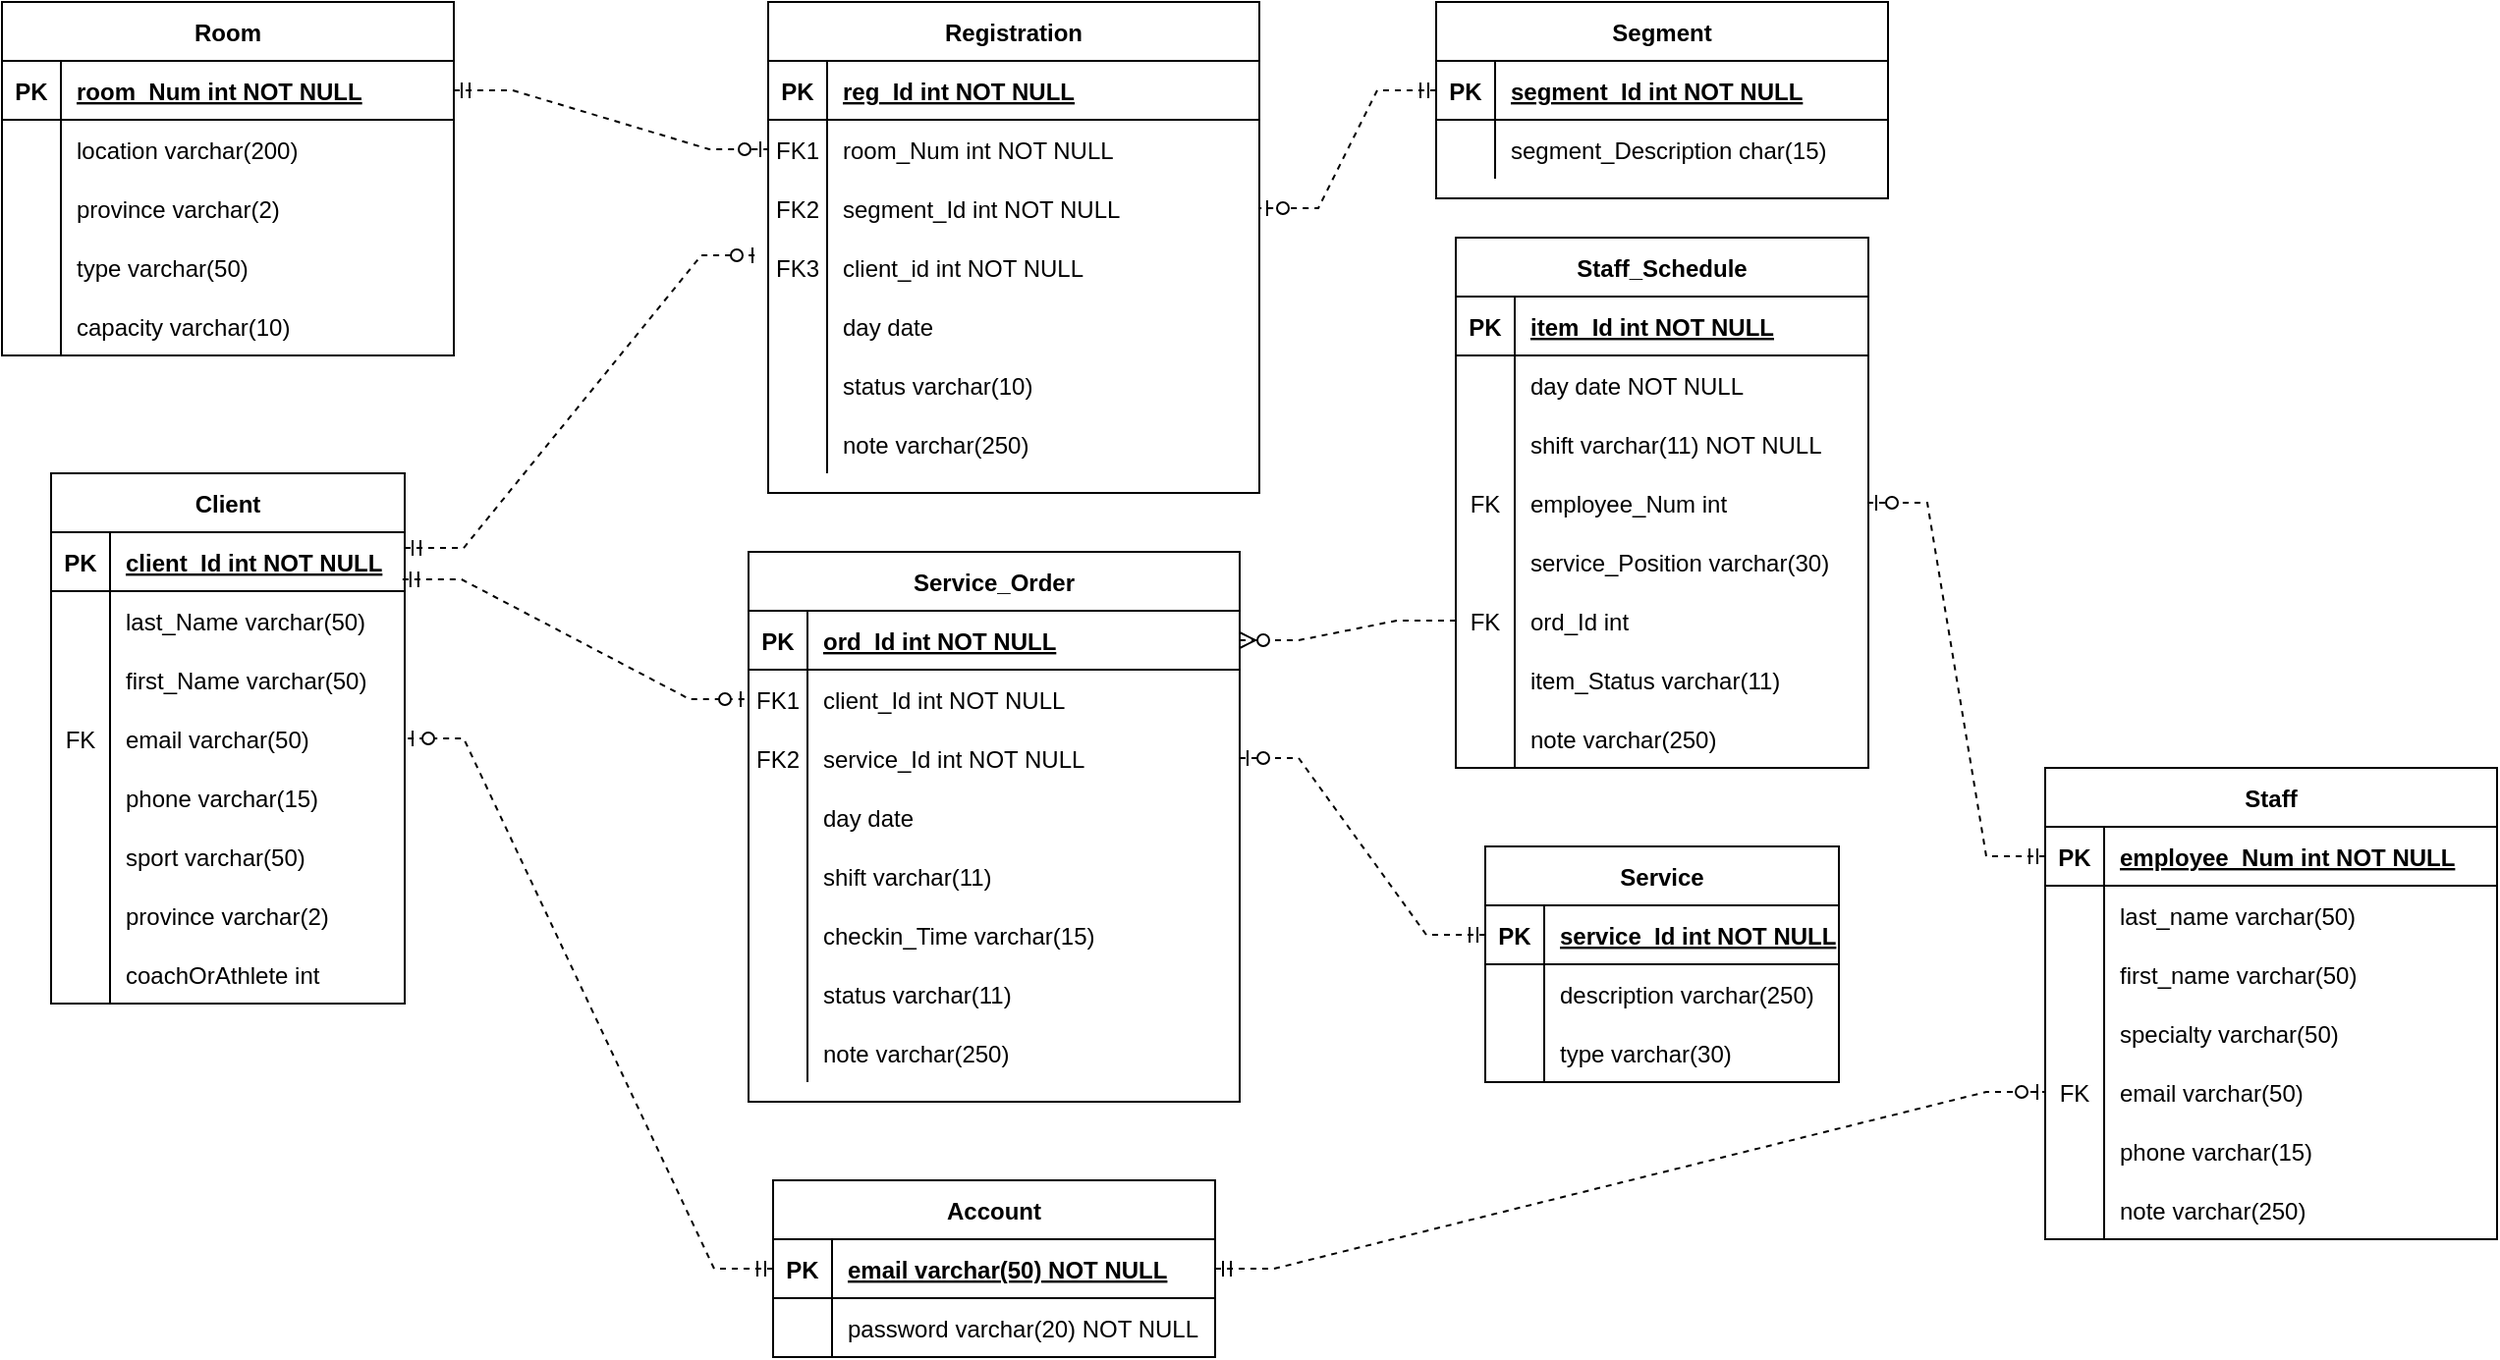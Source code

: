 <mxfile version="20.8.20" type="device" pages="4"><diagram id="R2lEEEUBdFMjLlhIrx00" name="ERD"><mxGraphModel dx="1434" dy="756" grid="1" gridSize="10" guides="1" tooltips="1" connect="1" arrows="1" fold="1" page="1" pageScale="1" pageWidth="850" pageHeight="1100" math="0" shadow="0" extFonts="Permanent Marker^https://fonts.googleapis.com/css?family=Permanent+Marker"><root><mxCell id="0"/><mxCell id="1" parent="0"/><mxCell id="C-vyLk0tnHw3VtMMgP7b-2" value="Registration" style="shape=table;startSize=30;container=1;collapsible=1;childLayout=tableLayout;fixedRows=1;rowLines=0;fontStyle=1;align=center;resizeLast=1;" parent="1" vertex="1"><mxGeometry x="500" y="360" width="250" height="250" as="geometry"/></mxCell><mxCell id="C-vyLk0tnHw3VtMMgP7b-3" value="" style="shape=partialRectangle;collapsible=0;dropTarget=0;pointerEvents=0;fillColor=none;points=[[0,0.5],[1,0.5]];portConstraint=eastwest;top=0;left=0;right=0;bottom=1;" parent="C-vyLk0tnHw3VtMMgP7b-2" vertex="1"><mxGeometry y="30" width="250" height="30" as="geometry"/></mxCell><mxCell id="C-vyLk0tnHw3VtMMgP7b-4" value="PK" style="shape=partialRectangle;overflow=hidden;connectable=0;fillColor=none;top=0;left=0;bottom=0;right=0;fontStyle=1;" parent="C-vyLk0tnHw3VtMMgP7b-3" vertex="1"><mxGeometry width="30" height="30" as="geometry"><mxRectangle width="30" height="30" as="alternateBounds"/></mxGeometry></mxCell><mxCell id="C-vyLk0tnHw3VtMMgP7b-5" value="reg_Id int NOT NULL " style="shape=partialRectangle;overflow=hidden;connectable=0;fillColor=none;top=0;left=0;bottom=0;right=0;align=left;spacingLeft=6;fontStyle=5;" parent="C-vyLk0tnHw3VtMMgP7b-3" vertex="1"><mxGeometry x="30" width="220" height="30" as="geometry"><mxRectangle width="220" height="30" as="alternateBounds"/></mxGeometry></mxCell><mxCell id="C-vyLk0tnHw3VtMMgP7b-6" value="" style="shape=partialRectangle;collapsible=0;dropTarget=0;pointerEvents=0;fillColor=none;points=[[0,0.5],[1,0.5]];portConstraint=eastwest;top=0;left=0;right=0;bottom=0;" parent="C-vyLk0tnHw3VtMMgP7b-2" vertex="1"><mxGeometry y="60" width="250" height="30" as="geometry"/></mxCell><mxCell id="C-vyLk0tnHw3VtMMgP7b-7" value="FK1" style="shape=partialRectangle;overflow=hidden;connectable=0;fillColor=none;top=0;left=0;bottom=0;right=0;" parent="C-vyLk0tnHw3VtMMgP7b-6" vertex="1"><mxGeometry width="30" height="30" as="geometry"><mxRectangle width="30" height="30" as="alternateBounds"/></mxGeometry></mxCell><mxCell id="C-vyLk0tnHw3VtMMgP7b-8" value="room_Num int NOT NULL" style="shape=partialRectangle;overflow=hidden;connectable=0;fillColor=none;top=0;left=0;bottom=0;right=0;align=left;spacingLeft=6;" parent="C-vyLk0tnHw3VtMMgP7b-6" vertex="1"><mxGeometry x="30" width="220" height="30" as="geometry"><mxRectangle width="220" height="30" as="alternateBounds"/></mxGeometry></mxCell><mxCell id="BpJRVK8Hj4Tgo2RMlQsZ-14" value="" style="shape=tableRow;horizontal=0;startSize=0;swimlaneHead=0;swimlaneBody=0;fillColor=none;collapsible=0;dropTarget=0;points=[[0,0.5],[1,0.5]];portConstraint=eastwest;top=0;left=0;right=0;bottom=0;" parent="C-vyLk0tnHw3VtMMgP7b-2" vertex="1"><mxGeometry y="90" width="250" height="30" as="geometry"/></mxCell><mxCell id="BpJRVK8Hj4Tgo2RMlQsZ-15" value="FK2" style="shape=partialRectangle;connectable=0;fillColor=none;top=0;left=0;bottom=0;right=0;fontStyle=0;overflow=hidden;" parent="BpJRVK8Hj4Tgo2RMlQsZ-14" vertex="1"><mxGeometry width="30" height="30" as="geometry"><mxRectangle width="30" height="30" as="alternateBounds"/></mxGeometry></mxCell><mxCell id="BpJRVK8Hj4Tgo2RMlQsZ-16" value="segment_Id int NOT NULL" style="shape=partialRectangle;connectable=0;fillColor=none;top=0;left=0;bottom=0;right=0;align=left;spacingLeft=6;fontStyle=0;overflow=hidden;" parent="BpJRVK8Hj4Tgo2RMlQsZ-14" vertex="1"><mxGeometry x="30" width="220" height="30" as="geometry"><mxRectangle width="220" height="30" as="alternateBounds"/></mxGeometry></mxCell><mxCell id="mN1Le_btAVkVXr3T9us7-1" value="" style="shape=tableRow;horizontal=0;startSize=0;swimlaneHead=0;swimlaneBody=0;fillColor=none;collapsible=0;dropTarget=0;points=[[0,0.5],[1,0.5]];portConstraint=eastwest;top=0;left=0;right=0;bottom=0;" parent="C-vyLk0tnHw3VtMMgP7b-2" vertex="1"><mxGeometry y="120" width="250" height="30" as="geometry"/></mxCell><mxCell id="mN1Le_btAVkVXr3T9us7-2" value="FK3" style="shape=partialRectangle;connectable=0;fillColor=none;top=0;left=0;bottom=0;right=0;fontStyle=0;overflow=hidden;" parent="mN1Le_btAVkVXr3T9us7-1" vertex="1"><mxGeometry width="30" height="30" as="geometry"><mxRectangle width="30" height="30" as="alternateBounds"/></mxGeometry></mxCell><mxCell id="mN1Le_btAVkVXr3T9us7-3" value="client_id int NOT NULL" style="shape=partialRectangle;connectable=0;fillColor=none;top=0;left=0;bottom=0;right=0;align=left;spacingLeft=6;fontStyle=0;overflow=hidden;" parent="mN1Le_btAVkVXr3T9us7-1" vertex="1"><mxGeometry x="30" width="220" height="30" as="geometry"><mxRectangle width="220" height="30" as="alternateBounds"/></mxGeometry></mxCell><mxCell id="7CEpuqtRhLYUbKYaWDEG-32" value="" style="shape=tableRow;horizontal=0;startSize=0;swimlaneHead=0;swimlaneBody=0;fillColor=none;collapsible=0;dropTarget=0;points=[[0,0.5],[1,0.5]];portConstraint=eastwest;top=0;left=0;right=0;bottom=0;" parent="C-vyLk0tnHw3VtMMgP7b-2" vertex="1"><mxGeometry y="150" width="250" height="30" as="geometry"/></mxCell><mxCell id="7CEpuqtRhLYUbKYaWDEG-33" value="" style="shape=partialRectangle;connectable=0;fillColor=none;top=0;left=0;bottom=0;right=0;editable=1;overflow=hidden;" parent="7CEpuqtRhLYUbKYaWDEG-32" vertex="1"><mxGeometry width="30" height="30" as="geometry"><mxRectangle width="30" height="30" as="alternateBounds"/></mxGeometry></mxCell><mxCell id="7CEpuqtRhLYUbKYaWDEG-34" value="day date" style="shape=partialRectangle;connectable=0;fillColor=none;top=0;left=0;bottom=0;right=0;align=left;spacingLeft=6;overflow=hidden;" parent="7CEpuqtRhLYUbKYaWDEG-32" vertex="1"><mxGeometry x="30" width="220" height="30" as="geometry"><mxRectangle width="220" height="30" as="alternateBounds"/></mxGeometry></mxCell><mxCell id="rpEv1YpG0fG4hbenAOmj-4" value="" style="shape=tableRow;horizontal=0;startSize=0;swimlaneHead=0;swimlaneBody=0;fillColor=none;collapsible=0;dropTarget=0;points=[[0,0.5],[1,0.5]];portConstraint=eastwest;top=0;left=0;right=0;bottom=0;" parent="C-vyLk0tnHw3VtMMgP7b-2" vertex="1"><mxGeometry y="180" width="250" height="30" as="geometry"/></mxCell><mxCell id="rpEv1YpG0fG4hbenAOmj-5" value="" style="shape=partialRectangle;connectable=0;fillColor=none;top=0;left=0;bottom=0;right=0;editable=1;overflow=hidden;" parent="rpEv1YpG0fG4hbenAOmj-4" vertex="1"><mxGeometry width="30" height="30" as="geometry"><mxRectangle width="30" height="30" as="alternateBounds"/></mxGeometry></mxCell><mxCell id="rpEv1YpG0fG4hbenAOmj-6" value="status varchar(10)" style="shape=partialRectangle;connectable=0;fillColor=none;top=0;left=0;bottom=0;right=0;align=left;spacingLeft=6;overflow=hidden;" parent="rpEv1YpG0fG4hbenAOmj-4" vertex="1"><mxGeometry x="30" width="220" height="30" as="geometry"><mxRectangle width="220" height="30" as="alternateBounds"/></mxGeometry></mxCell><mxCell id="7CEpuqtRhLYUbKYaWDEG-35" value="" style="shape=tableRow;horizontal=0;startSize=0;swimlaneHead=0;swimlaneBody=0;fillColor=none;collapsible=0;dropTarget=0;points=[[0,0.5],[1,0.5]];portConstraint=eastwest;top=0;left=0;right=0;bottom=0;" parent="C-vyLk0tnHw3VtMMgP7b-2" vertex="1"><mxGeometry y="210" width="250" height="30" as="geometry"/></mxCell><mxCell id="7CEpuqtRhLYUbKYaWDEG-36" value="" style="shape=partialRectangle;connectable=0;fillColor=none;top=0;left=0;bottom=0;right=0;editable=1;overflow=hidden;" parent="7CEpuqtRhLYUbKYaWDEG-35" vertex="1"><mxGeometry width="30" height="30" as="geometry"><mxRectangle width="30" height="30" as="alternateBounds"/></mxGeometry></mxCell><mxCell id="7CEpuqtRhLYUbKYaWDEG-37" value="note varchar(250)" style="shape=partialRectangle;connectable=0;fillColor=none;top=0;left=0;bottom=0;right=0;align=left;spacingLeft=6;overflow=hidden;" parent="7CEpuqtRhLYUbKYaWDEG-35" vertex="1"><mxGeometry x="30" width="220" height="30" as="geometry"><mxRectangle width="220" height="30" as="alternateBounds"/></mxGeometry></mxCell><mxCell id="C-vyLk0tnHw3VtMMgP7b-23" value="Segment" style="shape=table;startSize=30;container=1;collapsible=1;childLayout=tableLayout;fixedRows=1;rowLines=0;fontStyle=1;align=center;resizeLast=1;" parent="1" vertex="1"><mxGeometry x="840" y="360" width="230" height="100" as="geometry"/></mxCell><mxCell id="C-vyLk0tnHw3VtMMgP7b-24" value="" style="shape=partialRectangle;collapsible=0;dropTarget=0;pointerEvents=0;fillColor=none;points=[[0,0.5],[1,0.5]];portConstraint=eastwest;top=0;left=0;right=0;bottom=1;" parent="C-vyLk0tnHw3VtMMgP7b-23" vertex="1"><mxGeometry y="30" width="230" height="30" as="geometry"/></mxCell><mxCell id="C-vyLk0tnHw3VtMMgP7b-25" value="PK" style="shape=partialRectangle;overflow=hidden;connectable=0;fillColor=none;top=0;left=0;bottom=0;right=0;fontStyle=1;" parent="C-vyLk0tnHw3VtMMgP7b-24" vertex="1"><mxGeometry width="30" height="30" as="geometry"><mxRectangle width="30" height="30" as="alternateBounds"/></mxGeometry></mxCell><mxCell id="C-vyLk0tnHw3VtMMgP7b-26" value="segment_Id int NOT NULL " style="shape=partialRectangle;overflow=hidden;connectable=0;fillColor=none;top=0;left=0;bottom=0;right=0;align=left;spacingLeft=6;fontStyle=5;" parent="C-vyLk0tnHw3VtMMgP7b-24" vertex="1"><mxGeometry x="30" width="200" height="30" as="geometry"><mxRectangle width="200" height="30" as="alternateBounds"/></mxGeometry></mxCell><mxCell id="C-vyLk0tnHw3VtMMgP7b-27" value="" style="shape=partialRectangle;collapsible=0;dropTarget=0;pointerEvents=0;fillColor=none;points=[[0,0.5],[1,0.5]];portConstraint=eastwest;top=0;left=0;right=0;bottom=0;" parent="C-vyLk0tnHw3VtMMgP7b-23" vertex="1"><mxGeometry y="60" width="230" height="30" as="geometry"/></mxCell><mxCell id="C-vyLk0tnHw3VtMMgP7b-28" value="" style="shape=partialRectangle;overflow=hidden;connectable=0;fillColor=none;top=0;left=0;bottom=0;right=0;" parent="C-vyLk0tnHw3VtMMgP7b-27" vertex="1"><mxGeometry width="30" height="30" as="geometry"><mxRectangle width="30" height="30" as="alternateBounds"/></mxGeometry></mxCell><mxCell id="C-vyLk0tnHw3VtMMgP7b-29" value="segment_Description char(15)" style="shape=partialRectangle;overflow=hidden;connectable=0;fillColor=none;top=0;left=0;bottom=0;right=0;align=left;spacingLeft=6;" parent="C-vyLk0tnHw3VtMMgP7b-27" vertex="1"><mxGeometry x="30" width="200" height="30" as="geometry"><mxRectangle width="200" height="30" as="alternateBounds"/></mxGeometry></mxCell><mxCell id="BpJRVK8Hj4Tgo2RMlQsZ-1" value="Room" style="shape=table;startSize=30;container=1;collapsible=1;childLayout=tableLayout;fixedRows=1;rowLines=0;fontStyle=1;align=center;resizeLast=1;" parent="1" vertex="1"><mxGeometry x="110" y="360" width="230" height="180" as="geometry"/></mxCell><mxCell id="BpJRVK8Hj4Tgo2RMlQsZ-2" value="" style="shape=tableRow;horizontal=0;startSize=0;swimlaneHead=0;swimlaneBody=0;fillColor=none;collapsible=0;dropTarget=0;points=[[0,0.5],[1,0.5]];portConstraint=eastwest;top=0;left=0;right=0;bottom=1;" parent="BpJRVK8Hj4Tgo2RMlQsZ-1" vertex="1"><mxGeometry y="30" width="230" height="30" as="geometry"/></mxCell><mxCell id="BpJRVK8Hj4Tgo2RMlQsZ-3" value="PK" style="shape=partialRectangle;connectable=0;fillColor=none;top=0;left=0;bottom=0;right=0;fontStyle=1;overflow=hidden;" parent="BpJRVK8Hj4Tgo2RMlQsZ-2" vertex="1"><mxGeometry width="30" height="30" as="geometry"><mxRectangle width="30" height="30" as="alternateBounds"/></mxGeometry></mxCell><mxCell id="BpJRVK8Hj4Tgo2RMlQsZ-4" value="room_Num int NOT NULL" style="shape=partialRectangle;connectable=0;fillColor=none;top=0;left=0;bottom=0;right=0;align=left;spacingLeft=6;fontStyle=5;overflow=hidden;" parent="BpJRVK8Hj4Tgo2RMlQsZ-2" vertex="1"><mxGeometry x="30" width="200" height="30" as="geometry"><mxRectangle width="200" height="30" as="alternateBounds"/></mxGeometry></mxCell><mxCell id="BpJRVK8Hj4Tgo2RMlQsZ-5" value="" style="shape=tableRow;horizontal=0;startSize=0;swimlaneHead=0;swimlaneBody=0;fillColor=none;collapsible=0;dropTarget=0;points=[[0,0.5],[1,0.5]];portConstraint=eastwest;top=0;left=0;right=0;bottom=0;" parent="BpJRVK8Hj4Tgo2RMlQsZ-1" vertex="1"><mxGeometry y="60" width="230" height="30" as="geometry"/></mxCell><mxCell id="BpJRVK8Hj4Tgo2RMlQsZ-6" value="" style="shape=partialRectangle;connectable=0;fillColor=none;top=0;left=0;bottom=0;right=0;editable=1;overflow=hidden;" parent="BpJRVK8Hj4Tgo2RMlQsZ-5" vertex="1"><mxGeometry width="30" height="30" as="geometry"><mxRectangle width="30" height="30" as="alternateBounds"/></mxGeometry></mxCell><mxCell id="BpJRVK8Hj4Tgo2RMlQsZ-7" value="location varchar(200)" style="shape=partialRectangle;connectable=0;fillColor=none;top=0;left=0;bottom=0;right=0;align=left;spacingLeft=6;overflow=hidden;" parent="BpJRVK8Hj4Tgo2RMlQsZ-5" vertex="1"><mxGeometry x="30" width="200" height="30" as="geometry"><mxRectangle width="200" height="30" as="alternateBounds"/></mxGeometry></mxCell><mxCell id="BpJRVK8Hj4Tgo2RMlQsZ-8" value="" style="shape=tableRow;horizontal=0;startSize=0;swimlaneHead=0;swimlaneBody=0;fillColor=none;collapsible=0;dropTarget=0;points=[[0,0.5],[1,0.5]];portConstraint=eastwest;top=0;left=0;right=0;bottom=0;" parent="BpJRVK8Hj4Tgo2RMlQsZ-1" vertex="1"><mxGeometry y="90" width="230" height="30" as="geometry"/></mxCell><mxCell id="BpJRVK8Hj4Tgo2RMlQsZ-9" value="" style="shape=partialRectangle;connectable=0;fillColor=none;top=0;left=0;bottom=0;right=0;editable=1;overflow=hidden;" parent="BpJRVK8Hj4Tgo2RMlQsZ-8" vertex="1"><mxGeometry width="30" height="30" as="geometry"><mxRectangle width="30" height="30" as="alternateBounds"/></mxGeometry></mxCell><mxCell id="BpJRVK8Hj4Tgo2RMlQsZ-10" value="province varchar(2)" style="shape=partialRectangle;connectable=0;fillColor=none;top=0;left=0;bottom=0;right=0;align=left;spacingLeft=6;overflow=hidden;" parent="BpJRVK8Hj4Tgo2RMlQsZ-8" vertex="1"><mxGeometry x="30" width="200" height="30" as="geometry"><mxRectangle width="200" height="30" as="alternateBounds"/></mxGeometry></mxCell><mxCell id="BpJRVK8Hj4Tgo2RMlQsZ-11" value="" style="shape=tableRow;horizontal=0;startSize=0;swimlaneHead=0;swimlaneBody=0;fillColor=none;collapsible=0;dropTarget=0;points=[[0,0.5],[1,0.5]];portConstraint=eastwest;top=0;left=0;right=0;bottom=0;" parent="BpJRVK8Hj4Tgo2RMlQsZ-1" vertex="1"><mxGeometry y="120" width="230" height="30" as="geometry"/></mxCell><mxCell id="BpJRVK8Hj4Tgo2RMlQsZ-12" value="" style="shape=partialRectangle;connectable=0;fillColor=none;top=0;left=0;bottom=0;right=0;editable=1;overflow=hidden;" parent="BpJRVK8Hj4Tgo2RMlQsZ-11" vertex="1"><mxGeometry width="30" height="30" as="geometry"><mxRectangle width="30" height="30" as="alternateBounds"/></mxGeometry></mxCell><mxCell id="BpJRVK8Hj4Tgo2RMlQsZ-13" value="type varchar(50)" style="shape=partialRectangle;connectable=0;fillColor=none;top=0;left=0;bottom=0;right=0;align=left;spacingLeft=6;overflow=hidden;" parent="BpJRVK8Hj4Tgo2RMlQsZ-11" vertex="1"><mxGeometry x="30" width="200" height="30" as="geometry"><mxRectangle width="200" height="30" as="alternateBounds"/></mxGeometry></mxCell><mxCell id="rpEv1YpG0fG4hbenAOmj-1" value="" style="shape=tableRow;horizontal=0;startSize=0;swimlaneHead=0;swimlaneBody=0;fillColor=none;collapsible=0;dropTarget=0;points=[[0,0.5],[1,0.5]];portConstraint=eastwest;top=0;left=0;right=0;bottom=0;" parent="BpJRVK8Hj4Tgo2RMlQsZ-1" vertex="1"><mxGeometry y="150" width="230" height="30" as="geometry"/></mxCell><mxCell id="rpEv1YpG0fG4hbenAOmj-2" value="" style="shape=partialRectangle;connectable=0;fillColor=none;top=0;left=0;bottom=0;right=0;editable=1;overflow=hidden;" parent="rpEv1YpG0fG4hbenAOmj-1" vertex="1"><mxGeometry width="30" height="30" as="geometry"><mxRectangle width="30" height="30" as="alternateBounds"/></mxGeometry></mxCell><mxCell id="rpEv1YpG0fG4hbenAOmj-3" value="capacity varchar(10)" style="shape=partialRectangle;connectable=0;fillColor=none;top=0;left=0;bottom=0;right=0;align=left;spacingLeft=6;overflow=hidden;" parent="rpEv1YpG0fG4hbenAOmj-1" vertex="1"><mxGeometry x="30" width="200" height="30" as="geometry"><mxRectangle width="200" height="30" as="alternateBounds"/></mxGeometry></mxCell><mxCell id="BpJRVK8Hj4Tgo2RMlQsZ-33" value="Service" style="shape=table;startSize=30;container=1;collapsible=1;childLayout=tableLayout;fixedRows=1;rowLines=0;fontStyle=1;align=center;resizeLast=1;" parent="1" vertex="1"><mxGeometry x="865" y="790" width="180" height="120" as="geometry"/></mxCell><mxCell id="BpJRVK8Hj4Tgo2RMlQsZ-34" value="" style="shape=tableRow;horizontal=0;startSize=0;swimlaneHead=0;swimlaneBody=0;fillColor=none;collapsible=0;dropTarget=0;points=[[0,0.5],[1,0.5]];portConstraint=eastwest;top=0;left=0;right=0;bottom=1;" parent="BpJRVK8Hj4Tgo2RMlQsZ-33" vertex="1"><mxGeometry y="30" width="180" height="30" as="geometry"/></mxCell><mxCell id="BpJRVK8Hj4Tgo2RMlQsZ-35" value="PK" style="shape=partialRectangle;connectable=0;fillColor=none;top=0;left=0;bottom=0;right=0;fontStyle=1;overflow=hidden;" parent="BpJRVK8Hj4Tgo2RMlQsZ-34" vertex="1"><mxGeometry width="30" height="30" as="geometry"><mxRectangle width="30" height="30" as="alternateBounds"/></mxGeometry></mxCell><mxCell id="BpJRVK8Hj4Tgo2RMlQsZ-36" value="service_Id int NOT NULL" style="shape=partialRectangle;connectable=0;fillColor=none;top=0;left=0;bottom=0;right=0;align=left;spacingLeft=6;fontStyle=5;overflow=hidden;" parent="BpJRVK8Hj4Tgo2RMlQsZ-34" vertex="1"><mxGeometry x="30" width="150" height="30" as="geometry"><mxRectangle width="150" height="30" as="alternateBounds"/></mxGeometry></mxCell><mxCell id="BpJRVK8Hj4Tgo2RMlQsZ-37" value="" style="shape=tableRow;horizontal=0;startSize=0;swimlaneHead=0;swimlaneBody=0;fillColor=none;collapsible=0;dropTarget=0;points=[[0,0.5],[1,0.5]];portConstraint=eastwest;top=0;left=0;right=0;bottom=0;" parent="BpJRVK8Hj4Tgo2RMlQsZ-33" vertex="1"><mxGeometry y="60" width="180" height="30" as="geometry"/></mxCell><mxCell id="BpJRVK8Hj4Tgo2RMlQsZ-38" value="" style="shape=partialRectangle;connectable=0;fillColor=none;top=0;left=0;bottom=0;right=0;editable=1;overflow=hidden;" parent="BpJRVK8Hj4Tgo2RMlQsZ-37" vertex="1"><mxGeometry width="30" height="30" as="geometry"><mxRectangle width="30" height="30" as="alternateBounds"/></mxGeometry></mxCell><mxCell id="BpJRVK8Hj4Tgo2RMlQsZ-39" value="description varchar(250)" style="shape=partialRectangle;connectable=0;fillColor=none;top=0;left=0;bottom=0;right=0;align=left;spacingLeft=6;overflow=hidden;" parent="BpJRVK8Hj4Tgo2RMlQsZ-37" vertex="1"><mxGeometry x="30" width="150" height="30" as="geometry"><mxRectangle width="150" height="30" as="alternateBounds"/></mxGeometry></mxCell><mxCell id="BpJRVK8Hj4Tgo2RMlQsZ-43" value="" style="shape=tableRow;horizontal=0;startSize=0;swimlaneHead=0;swimlaneBody=0;fillColor=none;collapsible=0;dropTarget=0;points=[[0,0.5],[1,0.5]];portConstraint=eastwest;top=0;left=0;right=0;bottom=0;" parent="BpJRVK8Hj4Tgo2RMlQsZ-33" vertex="1"><mxGeometry y="90" width="180" height="30" as="geometry"/></mxCell><mxCell id="BpJRVK8Hj4Tgo2RMlQsZ-44" value="" style="shape=partialRectangle;connectable=0;fillColor=none;top=0;left=0;bottom=0;right=0;editable=1;overflow=hidden;" parent="BpJRVK8Hj4Tgo2RMlQsZ-43" vertex="1"><mxGeometry width="30" height="30" as="geometry"><mxRectangle width="30" height="30" as="alternateBounds"/></mxGeometry></mxCell><mxCell id="BpJRVK8Hj4Tgo2RMlQsZ-45" value="type varchar(30)" style="shape=partialRectangle;connectable=0;fillColor=none;top=0;left=0;bottom=0;right=0;align=left;spacingLeft=6;overflow=hidden;" parent="BpJRVK8Hj4Tgo2RMlQsZ-43" vertex="1"><mxGeometry x="30" width="150" height="30" as="geometry"><mxRectangle width="150" height="30" as="alternateBounds"/></mxGeometry></mxCell><mxCell id="BpJRVK8Hj4Tgo2RMlQsZ-46" value="Client" style="shape=table;startSize=30;container=1;collapsible=1;childLayout=tableLayout;fixedRows=1;rowLines=0;fontStyle=1;align=center;resizeLast=1;" parent="1" vertex="1"><mxGeometry x="135" y="600" width="180" height="270" as="geometry"/></mxCell><mxCell id="BpJRVK8Hj4Tgo2RMlQsZ-47" value="" style="shape=tableRow;horizontal=0;startSize=0;swimlaneHead=0;swimlaneBody=0;fillColor=none;collapsible=0;dropTarget=0;points=[[0,0.5],[1,0.5]];portConstraint=eastwest;top=0;left=0;right=0;bottom=1;" parent="BpJRVK8Hj4Tgo2RMlQsZ-46" vertex="1"><mxGeometry y="30" width="180" height="30" as="geometry"/></mxCell><mxCell id="BpJRVK8Hj4Tgo2RMlQsZ-48" value="PK" style="shape=partialRectangle;connectable=0;fillColor=none;top=0;left=0;bottom=0;right=0;fontStyle=1;overflow=hidden;" parent="BpJRVK8Hj4Tgo2RMlQsZ-47" vertex="1"><mxGeometry width="30" height="30" as="geometry"><mxRectangle width="30" height="30" as="alternateBounds"/></mxGeometry></mxCell><mxCell id="BpJRVK8Hj4Tgo2RMlQsZ-49" value="client_Id int NOT NULL" style="shape=partialRectangle;connectable=0;fillColor=none;top=0;left=0;bottom=0;right=0;align=left;spacingLeft=6;fontStyle=5;overflow=hidden;" parent="BpJRVK8Hj4Tgo2RMlQsZ-47" vertex="1"><mxGeometry x="30" width="150" height="30" as="geometry"><mxRectangle width="150" height="30" as="alternateBounds"/></mxGeometry></mxCell><mxCell id="BpJRVK8Hj4Tgo2RMlQsZ-50" value="" style="shape=tableRow;horizontal=0;startSize=0;swimlaneHead=0;swimlaneBody=0;fillColor=none;collapsible=0;dropTarget=0;points=[[0,0.5],[1,0.5]];portConstraint=eastwest;top=0;left=0;right=0;bottom=0;" parent="BpJRVK8Hj4Tgo2RMlQsZ-46" vertex="1"><mxGeometry y="60" width="180" height="30" as="geometry"/></mxCell><mxCell id="BpJRVK8Hj4Tgo2RMlQsZ-51" value="" style="shape=partialRectangle;connectable=0;fillColor=none;top=0;left=0;bottom=0;right=0;editable=1;overflow=hidden;" parent="BpJRVK8Hj4Tgo2RMlQsZ-50" vertex="1"><mxGeometry width="30" height="30" as="geometry"><mxRectangle width="30" height="30" as="alternateBounds"/></mxGeometry></mxCell><mxCell id="BpJRVK8Hj4Tgo2RMlQsZ-52" value="last_Name varchar(50)" style="shape=partialRectangle;connectable=0;fillColor=none;top=0;left=0;bottom=0;right=0;align=left;spacingLeft=6;overflow=hidden;" parent="BpJRVK8Hj4Tgo2RMlQsZ-50" vertex="1"><mxGeometry x="30" width="150" height="30" as="geometry"><mxRectangle width="150" height="30" as="alternateBounds"/></mxGeometry></mxCell><mxCell id="BpJRVK8Hj4Tgo2RMlQsZ-53" value="" style="shape=tableRow;horizontal=0;startSize=0;swimlaneHead=0;swimlaneBody=0;fillColor=none;collapsible=0;dropTarget=0;points=[[0,0.5],[1,0.5]];portConstraint=eastwest;top=0;left=0;right=0;bottom=0;" parent="BpJRVK8Hj4Tgo2RMlQsZ-46" vertex="1"><mxGeometry y="90" width="180" height="30" as="geometry"/></mxCell><mxCell id="BpJRVK8Hj4Tgo2RMlQsZ-54" value="" style="shape=partialRectangle;connectable=0;fillColor=none;top=0;left=0;bottom=0;right=0;editable=1;overflow=hidden;" parent="BpJRVK8Hj4Tgo2RMlQsZ-53" vertex="1"><mxGeometry width="30" height="30" as="geometry"><mxRectangle width="30" height="30" as="alternateBounds"/></mxGeometry></mxCell><mxCell id="BpJRVK8Hj4Tgo2RMlQsZ-55" value="first_Name varchar(50)" style="shape=partialRectangle;connectable=0;fillColor=none;top=0;left=0;bottom=0;right=0;align=left;spacingLeft=6;overflow=hidden;" parent="BpJRVK8Hj4Tgo2RMlQsZ-53" vertex="1"><mxGeometry x="30" width="150" height="30" as="geometry"><mxRectangle width="150" height="30" as="alternateBounds"/></mxGeometry></mxCell><mxCell id="6QXFAamdbal6aawbZCWp-29" value="" style="shape=tableRow;horizontal=0;startSize=0;swimlaneHead=0;swimlaneBody=0;fillColor=none;collapsible=0;dropTarget=0;points=[[0,0.5],[1,0.5]];portConstraint=eastwest;top=0;left=0;right=0;bottom=0;" parent="BpJRVK8Hj4Tgo2RMlQsZ-46" vertex="1"><mxGeometry y="120" width="180" height="30" as="geometry"/></mxCell><mxCell id="6QXFAamdbal6aawbZCWp-30" value="FK" style="shape=partialRectangle;connectable=0;fillColor=none;top=0;left=0;bottom=0;right=0;fontStyle=0;overflow=hidden;" parent="6QXFAamdbal6aawbZCWp-29" vertex="1"><mxGeometry width="30" height="30" as="geometry"><mxRectangle width="30" height="30" as="alternateBounds"/></mxGeometry></mxCell><mxCell id="6QXFAamdbal6aawbZCWp-31" value="email varchar(50)" style="shape=partialRectangle;connectable=0;fillColor=none;top=0;left=0;bottom=0;right=0;align=left;spacingLeft=6;fontStyle=0;overflow=hidden;" parent="6QXFAamdbal6aawbZCWp-29" vertex="1"><mxGeometry x="30" width="150" height="30" as="geometry"><mxRectangle width="150" height="30" as="alternateBounds"/></mxGeometry></mxCell><mxCell id="BpJRVK8Hj4Tgo2RMlQsZ-109" value="" style="shape=tableRow;horizontal=0;startSize=0;swimlaneHead=0;swimlaneBody=0;fillColor=none;collapsible=0;dropTarget=0;points=[[0,0.5],[1,0.5]];portConstraint=eastwest;top=0;left=0;right=0;bottom=0;" parent="BpJRVK8Hj4Tgo2RMlQsZ-46" vertex="1"><mxGeometry y="150" width="180" height="30" as="geometry"/></mxCell><mxCell id="BpJRVK8Hj4Tgo2RMlQsZ-110" value="" style="shape=partialRectangle;connectable=0;fillColor=none;top=0;left=0;bottom=0;right=0;editable=1;overflow=hidden;" parent="BpJRVK8Hj4Tgo2RMlQsZ-109" vertex="1"><mxGeometry width="30" height="30" as="geometry"><mxRectangle width="30" height="30" as="alternateBounds"/></mxGeometry></mxCell><mxCell id="BpJRVK8Hj4Tgo2RMlQsZ-111" value="phone varchar(15)" style="shape=partialRectangle;connectable=0;fillColor=none;top=0;left=0;bottom=0;right=0;align=left;spacingLeft=6;overflow=hidden;" parent="BpJRVK8Hj4Tgo2RMlQsZ-109" vertex="1"><mxGeometry x="30" width="150" height="30" as="geometry"><mxRectangle width="150" height="30" as="alternateBounds"/></mxGeometry></mxCell><mxCell id="BpJRVK8Hj4Tgo2RMlQsZ-56" value="" style="shape=tableRow;horizontal=0;startSize=0;swimlaneHead=0;swimlaneBody=0;fillColor=none;collapsible=0;dropTarget=0;points=[[0,0.5],[1,0.5]];portConstraint=eastwest;top=0;left=0;right=0;bottom=0;" parent="BpJRVK8Hj4Tgo2RMlQsZ-46" vertex="1"><mxGeometry y="180" width="180" height="30" as="geometry"/></mxCell><mxCell id="BpJRVK8Hj4Tgo2RMlQsZ-57" value="" style="shape=partialRectangle;connectable=0;fillColor=none;top=0;left=0;bottom=0;right=0;editable=1;overflow=hidden;" parent="BpJRVK8Hj4Tgo2RMlQsZ-56" vertex="1"><mxGeometry width="30" height="30" as="geometry"><mxRectangle width="30" height="30" as="alternateBounds"/></mxGeometry></mxCell><mxCell id="BpJRVK8Hj4Tgo2RMlQsZ-58" value="sport varchar(50)" style="shape=partialRectangle;connectable=0;fillColor=none;top=0;left=0;bottom=0;right=0;align=left;spacingLeft=6;overflow=hidden;" parent="BpJRVK8Hj4Tgo2RMlQsZ-56" vertex="1"><mxGeometry x="30" width="150" height="30" as="geometry"><mxRectangle width="150" height="30" as="alternateBounds"/></mxGeometry></mxCell><mxCell id="BpJRVK8Hj4Tgo2RMlQsZ-62" value="" style="shape=tableRow;horizontal=0;startSize=0;swimlaneHead=0;swimlaneBody=0;fillColor=none;collapsible=0;dropTarget=0;points=[[0,0.5],[1,0.5]];portConstraint=eastwest;top=0;left=0;right=0;bottom=0;" parent="BpJRVK8Hj4Tgo2RMlQsZ-46" vertex="1"><mxGeometry y="210" width="180" height="30" as="geometry"/></mxCell><mxCell id="BpJRVK8Hj4Tgo2RMlQsZ-63" value="" style="shape=partialRectangle;connectable=0;fillColor=none;top=0;left=0;bottom=0;right=0;editable=1;overflow=hidden;" parent="BpJRVK8Hj4Tgo2RMlQsZ-62" vertex="1"><mxGeometry width="30" height="30" as="geometry"><mxRectangle width="30" height="30" as="alternateBounds"/></mxGeometry></mxCell><mxCell id="BpJRVK8Hj4Tgo2RMlQsZ-64" value="province varchar(2)" style="shape=partialRectangle;connectable=0;fillColor=none;top=0;left=0;bottom=0;right=0;align=left;spacingLeft=6;overflow=hidden;" parent="BpJRVK8Hj4Tgo2RMlQsZ-62" vertex="1"><mxGeometry x="30" width="150" height="30" as="geometry"><mxRectangle width="150" height="30" as="alternateBounds"/></mxGeometry></mxCell><mxCell id="BpJRVK8Hj4Tgo2RMlQsZ-65" value="" style="shape=tableRow;horizontal=0;startSize=0;swimlaneHead=0;swimlaneBody=0;fillColor=none;collapsible=0;dropTarget=0;points=[[0,0.5],[1,0.5]];portConstraint=eastwest;top=0;left=0;right=0;bottom=0;" parent="BpJRVK8Hj4Tgo2RMlQsZ-46" vertex="1"><mxGeometry y="240" width="180" height="30" as="geometry"/></mxCell><mxCell id="BpJRVK8Hj4Tgo2RMlQsZ-66" value="" style="shape=partialRectangle;connectable=0;fillColor=none;top=0;left=0;bottom=0;right=0;editable=1;overflow=hidden;" parent="BpJRVK8Hj4Tgo2RMlQsZ-65" vertex="1"><mxGeometry width="30" height="30" as="geometry"><mxRectangle width="30" height="30" as="alternateBounds"/></mxGeometry></mxCell><mxCell id="BpJRVK8Hj4Tgo2RMlQsZ-67" value="coachOrAthlete int" style="shape=partialRectangle;connectable=0;fillColor=none;top=0;left=0;bottom=0;right=0;align=left;spacingLeft=6;overflow=hidden;" parent="BpJRVK8Hj4Tgo2RMlQsZ-65" vertex="1"><mxGeometry x="30" width="150" height="30" as="geometry"><mxRectangle width="150" height="30" as="alternateBounds"/></mxGeometry></mxCell><mxCell id="BpJRVK8Hj4Tgo2RMlQsZ-68" value="Service_Order" style="shape=table;startSize=30;container=1;collapsible=1;childLayout=tableLayout;fixedRows=1;rowLines=0;fontStyle=1;align=center;resizeLast=1;" parent="1" vertex="1"><mxGeometry x="490" y="640" width="250" height="280" as="geometry"/></mxCell><mxCell id="BpJRVK8Hj4Tgo2RMlQsZ-69" value="" style="shape=partialRectangle;collapsible=0;dropTarget=0;pointerEvents=0;fillColor=none;points=[[0,0.5],[1,0.5]];portConstraint=eastwest;top=0;left=0;right=0;bottom=1;" parent="BpJRVK8Hj4Tgo2RMlQsZ-68" vertex="1"><mxGeometry y="30" width="250" height="30" as="geometry"/></mxCell><mxCell id="BpJRVK8Hj4Tgo2RMlQsZ-70" value="PK" style="shape=partialRectangle;overflow=hidden;connectable=0;fillColor=none;top=0;left=0;bottom=0;right=0;fontStyle=1;" parent="BpJRVK8Hj4Tgo2RMlQsZ-69" vertex="1"><mxGeometry width="30" height="30" as="geometry"><mxRectangle width="30" height="30" as="alternateBounds"/></mxGeometry></mxCell><mxCell id="BpJRVK8Hj4Tgo2RMlQsZ-71" value="ord_Id int NOT NULL " style="shape=partialRectangle;overflow=hidden;connectable=0;fillColor=none;top=0;left=0;bottom=0;right=0;align=left;spacingLeft=6;fontStyle=5;" parent="BpJRVK8Hj4Tgo2RMlQsZ-69" vertex="1"><mxGeometry x="30" width="220" height="30" as="geometry"><mxRectangle width="220" height="30" as="alternateBounds"/></mxGeometry></mxCell><mxCell id="BpJRVK8Hj4Tgo2RMlQsZ-72" value="" style="shape=partialRectangle;collapsible=0;dropTarget=0;pointerEvents=0;fillColor=none;points=[[0,0.5],[1,0.5]];portConstraint=eastwest;top=0;left=0;right=0;bottom=0;" parent="BpJRVK8Hj4Tgo2RMlQsZ-68" vertex="1"><mxGeometry y="60" width="250" height="30" as="geometry"/></mxCell><mxCell id="BpJRVK8Hj4Tgo2RMlQsZ-73" value="FK1" style="shape=partialRectangle;overflow=hidden;connectable=0;fillColor=none;top=0;left=0;bottom=0;right=0;" parent="BpJRVK8Hj4Tgo2RMlQsZ-72" vertex="1"><mxGeometry width="30" height="30" as="geometry"><mxRectangle width="30" height="30" as="alternateBounds"/></mxGeometry></mxCell><mxCell id="BpJRVK8Hj4Tgo2RMlQsZ-74" value="client_Id int NOT NULL" style="shape=partialRectangle;overflow=hidden;connectable=0;fillColor=none;top=0;left=0;bottom=0;right=0;align=left;spacingLeft=6;" parent="BpJRVK8Hj4Tgo2RMlQsZ-72" vertex="1"><mxGeometry x="30" width="220" height="30" as="geometry"><mxRectangle width="220" height="30" as="alternateBounds"/></mxGeometry></mxCell><mxCell id="BpJRVK8Hj4Tgo2RMlQsZ-75" value="" style="shape=tableRow;horizontal=0;startSize=0;swimlaneHead=0;swimlaneBody=0;fillColor=none;collapsible=0;dropTarget=0;points=[[0,0.5],[1,0.5]];portConstraint=eastwest;top=0;left=0;right=0;bottom=0;" parent="BpJRVK8Hj4Tgo2RMlQsZ-68" vertex="1"><mxGeometry y="90" width="250" height="30" as="geometry"/></mxCell><mxCell id="BpJRVK8Hj4Tgo2RMlQsZ-76" value="FK2" style="shape=partialRectangle;connectable=0;fillColor=none;top=0;left=0;bottom=0;right=0;fontStyle=0;overflow=hidden;" parent="BpJRVK8Hj4Tgo2RMlQsZ-75" vertex="1"><mxGeometry width="30" height="30" as="geometry"><mxRectangle width="30" height="30" as="alternateBounds"/></mxGeometry></mxCell><mxCell id="BpJRVK8Hj4Tgo2RMlQsZ-77" value="service_Id int NOT NULL" style="shape=partialRectangle;connectable=0;fillColor=none;top=0;left=0;bottom=0;right=0;align=left;spacingLeft=6;fontStyle=0;overflow=hidden;" parent="BpJRVK8Hj4Tgo2RMlQsZ-75" vertex="1"><mxGeometry x="30" width="220" height="30" as="geometry"><mxRectangle width="220" height="30" as="alternateBounds"/></mxGeometry></mxCell><mxCell id="BpJRVK8Hj4Tgo2RMlQsZ-96" value="" style="shape=tableRow;horizontal=0;startSize=0;swimlaneHead=0;swimlaneBody=0;fillColor=none;collapsible=0;dropTarget=0;points=[[0,0.5],[1,0.5]];portConstraint=eastwest;top=0;left=0;right=0;bottom=0;" parent="BpJRVK8Hj4Tgo2RMlQsZ-68" vertex="1"><mxGeometry y="120" width="250" height="30" as="geometry"/></mxCell><mxCell id="BpJRVK8Hj4Tgo2RMlQsZ-97" value="" style="shape=partialRectangle;connectable=0;fillColor=none;top=0;left=0;bottom=0;right=0;editable=1;overflow=hidden;" parent="BpJRVK8Hj4Tgo2RMlQsZ-96" vertex="1"><mxGeometry width="30" height="30" as="geometry"><mxRectangle width="30" height="30" as="alternateBounds"/></mxGeometry></mxCell><mxCell id="BpJRVK8Hj4Tgo2RMlQsZ-98" value="day date" style="shape=partialRectangle;connectable=0;fillColor=none;top=0;left=0;bottom=0;right=0;align=left;spacingLeft=6;overflow=hidden;" parent="BpJRVK8Hj4Tgo2RMlQsZ-96" vertex="1"><mxGeometry x="30" width="220" height="30" as="geometry"><mxRectangle width="220" height="30" as="alternateBounds"/></mxGeometry></mxCell><mxCell id="FnDHjUU0bLkvbTZC3ER1-1" value="" style="shape=tableRow;horizontal=0;startSize=0;swimlaneHead=0;swimlaneBody=0;fillColor=none;collapsible=0;dropTarget=0;points=[[0,0.5],[1,0.5]];portConstraint=eastwest;top=0;left=0;right=0;bottom=0;" parent="BpJRVK8Hj4Tgo2RMlQsZ-68" vertex="1"><mxGeometry y="150" width="250" height="30" as="geometry"/></mxCell><mxCell id="FnDHjUU0bLkvbTZC3ER1-2" value="" style="shape=partialRectangle;connectable=0;fillColor=none;top=0;left=0;bottom=0;right=0;editable=1;overflow=hidden;" parent="FnDHjUU0bLkvbTZC3ER1-1" vertex="1"><mxGeometry width="30" height="30" as="geometry"><mxRectangle width="30" height="30" as="alternateBounds"/></mxGeometry></mxCell><mxCell id="FnDHjUU0bLkvbTZC3ER1-3" value="shift varchar(11)" style="shape=partialRectangle;connectable=0;fillColor=none;top=0;left=0;bottom=0;right=0;align=left;spacingLeft=6;overflow=hidden;" parent="FnDHjUU0bLkvbTZC3ER1-1" vertex="1"><mxGeometry x="30" width="220" height="30" as="geometry"><mxRectangle width="220" height="30" as="alternateBounds"/></mxGeometry></mxCell><mxCell id="BpJRVK8Hj4Tgo2RMlQsZ-99" value="" style="shape=tableRow;horizontal=0;startSize=0;swimlaneHead=0;swimlaneBody=0;fillColor=none;collapsible=0;dropTarget=0;points=[[0,0.5],[1,0.5]];portConstraint=eastwest;top=0;left=0;right=0;bottom=0;" parent="BpJRVK8Hj4Tgo2RMlQsZ-68" vertex="1"><mxGeometry y="180" width="250" height="30" as="geometry"/></mxCell><mxCell id="BpJRVK8Hj4Tgo2RMlQsZ-100" value="" style="shape=partialRectangle;connectable=0;fillColor=none;top=0;left=0;bottom=0;right=0;editable=1;overflow=hidden;" parent="BpJRVK8Hj4Tgo2RMlQsZ-99" vertex="1"><mxGeometry width="30" height="30" as="geometry"><mxRectangle width="30" height="30" as="alternateBounds"/></mxGeometry></mxCell><mxCell id="BpJRVK8Hj4Tgo2RMlQsZ-101" value="checkin_Time varchar(15)" style="shape=partialRectangle;connectable=0;fillColor=none;top=0;left=0;bottom=0;right=0;align=left;spacingLeft=6;overflow=hidden;" parent="BpJRVK8Hj4Tgo2RMlQsZ-99" vertex="1"><mxGeometry x="30" width="220" height="30" as="geometry"><mxRectangle width="220" height="30" as="alternateBounds"/></mxGeometry></mxCell><mxCell id="BpJRVK8Hj4Tgo2RMlQsZ-118" value="" style="shape=tableRow;horizontal=0;startSize=0;swimlaneHead=0;swimlaneBody=0;fillColor=none;collapsible=0;dropTarget=0;points=[[0,0.5],[1,0.5]];portConstraint=eastwest;top=0;left=0;right=0;bottom=0;" parent="BpJRVK8Hj4Tgo2RMlQsZ-68" vertex="1"><mxGeometry y="210" width="250" height="30" as="geometry"/></mxCell><mxCell id="BpJRVK8Hj4Tgo2RMlQsZ-119" value="" style="shape=partialRectangle;connectable=0;fillColor=none;top=0;left=0;bottom=0;right=0;editable=1;overflow=hidden;" parent="BpJRVK8Hj4Tgo2RMlQsZ-118" vertex="1"><mxGeometry width="30" height="30" as="geometry"><mxRectangle width="30" height="30" as="alternateBounds"/></mxGeometry></mxCell><mxCell id="BpJRVK8Hj4Tgo2RMlQsZ-120" value="status varchar(11)" style="shape=partialRectangle;connectable=0;fillColor=none;top=0;left=0;bottom=0;right=0;align=left;spacingLeft=6;overflow=hidden;" parent="BpJRVK8Hj4Tgo2RMlQsZ-118" vertex="1"><mxGeometry x="30" width="220" height="30" as="geometry"><mxRectangle width="220" height="30" as="alternateBounds"/></mxGeometry></mxCell><mxCell id="wpD4g3XXmaw-kgyovtQi-1" value="" style="shape=tableRow;horizontal=0;startSize=0;swimlaneHead=0;swimlaneBody=0;fillColor=none;collapsible=0;dropTarget=0;points=[[0,0.5],[1,0.5]];portConstraint=eastwest;top=0;left=0;right=0;bottom=0;" parent="BpJRVK8Hj4Tgo2RMlQsZ-68" vertex="1"><mxGeometry y="240" width="250" height="30" as="geometry"/></mxCell><mxCell id="wpD4g3XXmaw-kgyovtQi-2" value="" style="shape=partialRectangle;connectable=0;fillColor=none;top=0;left=0;bottom=0;right=0;editable=1;overflow=hidden;" parent="wpD4g3XXmaw-kgyovtQi-1" vertex="1"><mxGeometry width="30" height="30" as="geometry"><mxRectangle width="30" height="30" as="alternateBounds"/></mxGeometry></mxCell><mxCell id="wpD4g3XXmaw-kgyovtQi-3" value="note varchar(250)" style="shape=partialRectangle;connectable=0;fillColor=none;top=0;left=0;bottom=0;right=0;align=left;spacingLeft=6;overflow=hidden;" parent="wpD4g3XXmaw-kgyovtQi-1" vertex="1"><mxGeometry x="30" width="220" height="30" as="geometry"><mxRectangle width="220" height="30" as="alternateBounds"/></mxGeometry></mxCell><mxCell id="BpJRVK8Hj4Tgo2RMlQsZ-123" value="Staff" style="shape=table;startSize=30;container=1;collapsible=1;childLayout=tableLayout;fixedRows=1;rowLines=0;fontStyle=1;align=center;resizeLast=1;" parent="1" vertex="1"><mxGeometry x="1150" y="750" width="230" height="240" as="geometry"/></mxCell><mxCell id="BpJRVK8Hj4Tgo2RMlQsZ-124" value="" style="shape=tableRow;horizontal=0;startSize=0;swimlaneHead=0;swimlaneBody=0;fillColor=none;collapsible=0;dropTarget=0;points=[[0,0.5],[1,0.5]];portConstraint=eastwest;top=0;left=0;right=0;bottom=1;" parent="BpJRVK8Hj4Tgo2RMlQsZ-123" vertex="1"><mxGeometry y="30" width="230" height="30" as="geometry"/></mxCell><mxCell id="BpJRVK8Hj4Tgo2RMlQsZ-125" value="PK" style="shape=partialRectangle;connectable=0;fillColor=none;top=0;left=0;bottom=0;right=0;fontStyle=1;overflow=hidden;" parent="BpJRVK8Hj4Tgo2RMlQsZ-124" vertex="1"><mxGeometry width="30" height="30" as="geometry"><mxRectangle width="30" height="30" as="alternateBounds"/></mxGeometry></mxCell><mxCell id="BpJRVK8Hj4Tgo2RMlQsZ-126" value="employee_Num int NOT NULL" style="shape=partialRectangle;connectable=0;fillColor=none;top=0;left=0;bottom=0;right=0;align=left;spacingLeft=6;fontStyle=5;overflow=hidden;" parent="BpJRVK8Hj4Tgo2RMlQsZ-124" vertex="1"><mxGeometry x="30" width="200" height="30" as="geometry"><mxRectangle width="200" height="30" as="alternateBounds"/></mxGeometry></mxCell><mxCell id="BpJRVK8Hj4Tgo2RMlQsZ-127" value="" style="shape=tableRow;horizontal=0;startSize=0;swimlaneHead=0;swimlaneBody=0;fillColor=none;collapsible=0;dropTarget=0;points=[[0,0.5],[1,0.5]];portConstraint=eastwest;top=0;left=0;right=0;bottom=0;" parent="BpJRVK8Hj4Tgo2RMlQsZ-123" vertex="1"><mxGeometry y="60" width="230" height="30" as="geometry"/></mxCell><mxCell id="BpJRVK8Hj4Tgo2RMlQsZ-128" value="" style="shape=partialRectangle;connectable=0;fillColor=none;top=0;left=0;bottom=0;right=0;editable=1;overflow=hidden;" parent="BpJRVK8Hj4Tgo2RMlQsZ-127" vertex="1"><mxGeometry width="30" height="30" as="geometry"><mxRectangle width="30" height="30" as="alternateBounds"/></mxGeometry></mxCell><mxCell id="BpJRVK8Hj4Tgo2RMlQsZ-129" value="last_name varchar(50)" style="shape=partialRectangle;connectable=0;fillColor=none;top=0;left=0;bottom=0;right=0;align=left;spacingLeft=6;overflow=hidden;" parent="BpJRVK8Hj4Tgo2RMlQsZ-127" vertex="1"><mxGeometry x="30" width="200" height="30" as="geometry"><mxRectangle width="200" height="30" as="alternateBounds"/></mxGeometry></mxCell><mxCell id="BpJRVK8Hj4Tgo2RMlQsZ-130" value="" style="shape=tableRow;horizontal=0;startSize=0;swimlaneHead=0;swimlaneBody=0;fillColor=none;collapsible=0;dropTarget=0;points=[[0,0.5],[1,0.5]];portConstraint=eastwest;top=0;left=0;right=0;bottom=0;" parent="BpJRVK8Hj4Tgo2RMlQsZ-123" vertex="1"><mxGeometry y="90" width="230" height="30" as="geometry"/></mxCell><mxCell id="BpJRVK8Hj4Tgo2RMlQsZ-131" value="" style="shape=partialRectangle;connectable=0;fillColor=none;top=0;left=0;bottom=0;right=0;editable=1;overflow=hidden;" parent="BpJRVK8Hj4Tgo2RMlQsZ-130" vertex="1"><mxGeometry width="30" height="30" as="geometry"><mxRectangle width="30" height="30" as="alternateBounds"/></mxGeometry></mxCell><mxCell id="BpJRVK8Hj4Tgo2RMlQsZ-132" value="first_name varchar(50)" style="shape=partialRectangle;connectable=0;fillColor=none;top=0;left=0;bottom=0;right=0;align=left;spacingLeft=6;overflow=hidden;" parent="BpJRVK8Hj4Tgo2RMlQsZ-130" vertex="1"><mxGeometry x="30" width="200" height="30" as="geometry"><mxRectangle width="200" height="30" as="alternateBounds"/></mxGeometry></mxCell><mxCell id="BpJRVK8Hj4Tgo2RMlQsZ-133" value="" style="shape=tableRow;horizontal=0;startSize=0;swimlaneHead=0;swimlaneBody=0;fillColor=none;collapsible=0;dropTarget=0;points=[[0,0.5],[1,0.5]];portConstraint=eastwest;top=0;left=0;right=0;bottom=0;" parent="BpJRVK8Hj4Tgo2RMlQsZ-123" vertex="1"><mxGeometry y="120" width="230" height="30" as="geometry"/></mxCell><mxCell id="BpJRVK8Hj4Tgo2RMlQsZ-134" value="" style="shape=partialRectangle;connectable=0;fillColor=none;top=0;left=0;bottom=0;right=0;editable=1;overflow=hidden;" parent="BpJRVK8Hj4Tgo2RMlQsZ-133" vertex="1"><mxGeometry width="30" height="30" as="geometry"><mxRectangle width="30" height="30" as="alternateBounds"/></mxGeometry></mxCell><mxCell id="BpJRVK8Hj4Tgo2RMlQsZ-135" value="specialty varchar(50)" style="shape=partialRectangle;connectable=0;fillColor=none;top=0;left=0;bottom=0;right=0;align=left;spacingLeft=6;overflow=hidden;" parent="BpJRVK8Hj4Tgo2RMlQsZ-133" vertex="1"><mxGeometry x="30" width="200" height="30" as="geometry"><mxRectangle width="200" height="30" as="alternateBounds"/></mxGeometry></mxCell><mxCell id="6QXFAamdbal6aawbZCWp-36" value="" style="shape=tableRow;horizontal=0;startSize=0;swimlaneHead=0;swimlaneBody=0;fillColor=none;collapsible=0;dropTarget=0;points=[[0,0.5],[1,0.5]];portConstraint=eastwest;top=0;left=0;right=0;bottom=0;" parent="BpJRVK8Hj4Tgo2RMlQsZ-123" vertex="1"><mxGeometry y="150" width="230" height="30" as="geometry"/></mxCell><mxCell id="6QXFAamdbal6aawbZCWp-37" value="FK" style="shape=partialRectangle;connectable=0;fillColor=none;top=0;left=0;bottom=0;right=0;fontStyle=0;overflow=hidden;" parent="6QXFAamdbal6aawbZCWp-36" vertex="1"><mxGeometry width="30" height="30" as="geometry"><mxRectangle width="30" height="30" as="alternateBounds"/></mxGeometry></mxCell><mxCell id="6QXFAamdbal6aawbZCWp-38" value="email varchar(50)" style="shape=partialRectangle;connectable=0;fillColor=none;top=0;left=0;bottom=0;right=0;align=left;spacingLeft=6;fontStyle=0;overflow=hidden;" parent="6QXFAamdbal6aawbZCWp-36" vertex="1"><mxGeometry x="30" width="200" height="30" as="geometry"><mxRectangle width="200" height="30" as="alternateBounds"/></mxGeometry></mxCell><mxCell id="BpJRVK8Hj4Tgo2RMlQsZ-139" value="" style="shape=tableRow;horizontal=0;startSize=0;swimlaneHead=0;swimlaneBody=0;fillColor=none;collapsible=0;dropTarget=0;points=[[0,0.5],[1,0.5]];portConstraint=eastwest;top=0;left=0;right=0;bottom=0;" parent="BpJRVK8Hj4Tgo2RMlQsZ-123" vertex="1"><mxGeometry y="180" width="230" height="30" as="geometry"/></mxCell><mxCell id="BpJRVK8Hj4Tgo2RMlQsZ-140" value="" style="shape=partialRectangle;connectable=0;fillColor=none;top=0;left=0;bottom=0;right=0;editable=1;overflow=hidden;" parent="BpJRVK8Hj4Tgo2RMlQsZ-139" vertex="1"><mxGeometry width="30" height="30" as="geometry"><mxRectangle width="30" height="30" as="alternateBounds"/></mxGeometry></mxCell><mxCell id="BpJRVK8Hj4Tgo2RMlQsZ-141" value="phone varchar(15)" style="shape=partialRectangle;connectable=0;fillColor=none;top=0;left=0;bottom=0;right=0;align=left;spacingLeft=6;overflow=hidden;" parent="BpJRVK8Hj4Tgo2RMlQsZ-139" vertex="1"><mxGeometry x="30" width="200" height="30" as="geometry"><mxRectangle width="200" height="30" as="alternateBounds"/></mxGeometry></mxCell><mxCell id="BpJRVK8Hj4Tgo2RMlQsZ-142" value="" style="shape=tableRow;horizontal=0;startSize=0;swimlaneHead=0;swimlaneBody=0;fillColor=none;collapsible=0;dropTarget=0;points=[[0,0.5],[1,0.5]];portConstraint=eastwest;top=0;left=0;right=0;bottom=0;" parent="BpJRVK8Hj4Tgo2RMlQsZ-123" vertex="1"><mxGeometry y="210" width="230" height="30" as="geometry"/></mxCell><mxCell id="BpJRVK8Hj4Tgo2RMlQsZ-143" value="" style="shape=partialRectangle;connectable=0;fillColor=none;top=0;left=0;bottom=0;right=0;editable=1;overflow=hidden;" parent="BpJRVK8Hj4Tgo2RMlQsZ-142" vertex="1"><mxGeometry width="30" height="30" as="geometry"><mxRectangle width="30" height="30" as="alternateBounds"/></mxGeometry></mxCell><mxCell id="BpJRVK8Hj4Tgo2RMlQsZ-144" value="note varchar(250)" style="shape=partialRectangle;connectable=0;fillColor=none;top=0;left=0;bottom=0;right=0;align=left;spacingLeft=6;overflow=hidden;" parent="BpJRVK8Hj4Tgo2RMlQsZ-142" vertex="1"><mxGeometry x="30" width="200" height="30" as="geometry"><mxRectangle width="200" height="30" as="alternateBounds"/></mxGeometry></mxCell><mxCell id="A07Y2wrnkJEsS3M1r6d8-1" value="Staff_Schedule" style="shape=table;startSize=30;container=1;collapsible=1;childLayout=tableLayout;fixedRows=1;rowLines=0;fontStyle=1;align=center;resizeLast=1;" parent="1" vertex="1"><mxGeometry x="850" y="480" width="210" height="270" as="geometry"/></mxCell><mxCell id="A07Y2wrnkJEsS3M1r6d8-2" value="" style="shape=tableRow;horizontal=0;startSize=0;swimlaneHead=0;swimlaneBody=0;fillColor=none;collapsible=0;dropTarget=0;points=[[0,0.5],[1,0.5]];portConstraint=eastwest;top=0;left=0;right=0;bottom=1;" parent="A07Y2wrnkJEsS3M1r6d8-1" vertex="1"><mxGeometry y="30" width="210" height="30" as="geometry"/></mxCell><mxCell id="A07Y2wrnkJEsS3M1r6d8-3" value="PK" style="shape=partialRectangle;connectable=0;fillColor=none;top=0;left=0;bottom=0;right=0;fontStyle=1;overflow=hidden;" parent="A07Y2wrnkJEsS3M1r6d8-2" vertex="1"><mxGeometry width="30" height="30" as="geometry"><mxRectangle width="30" height="30" as="alternateBounds"/></mxGeometry></mxCell><mxCell id="A07Y2wrnkJEsS3M1r6d8-4" value="item_Id int NOT NULL" style="shape=partialRectangle;connectable=0;fillColor=none;top=0;left=0;bottom=0;right=0;align=left;spacingLeft=6;fontStyle=5;overflow=hidden;" parent="A07Y2wrnkJEsS3M1r6d8-2" vertex="1"><mxGeometry x="30" width="180" height="30" as="geometry"><mxRectangle width="180" height="30" as="alternateBounds"/></mxGeometry></mxCell><mxCell id="A07Y2wrnkJEsS3M1r6d8-5" value="" style="shape=tableRow;horizontal=0;startSize=0;swimlaneHead=0;swimlaneBody=0;fillColor=none;collapsible=0;dropTarget=0;points=[[0,0.5],[1,0.5]];portConstraint=eastwest;top=0;left=0;right=0;bottom=0;" parent="A07Y2wrnkJEsS3M1r6d8-1" vertex="1"><mxGeometry y="60" width="210" height="30" as="geometry"/></mxCell><mxCell id="A07Y2wrnkJEsS3M1r6d8-6" value="" style="shape=partialRectangle;connectable=0;fillColor=none;top=0;left=0;bottom=0;right=0;editable=1;overflow=hidden;" parent="A07Y2wrnkJEsS3M1r6d8-5" vertex="1"><mxGeometry width="30" height="30" as="geometry"><mxRectangle width="30" height="30" as="alternateBounds"/></mxGeometry></mxCell><mxCell id="A07Y2wrnkJEsS3M1r6d8-7" value="day date NOT NULL" style="shape=partialRectangle;connectable=0;fillColor=none;top=0;left=0;bottom=0;right=0;align=left;spacingLeft=6;overflow=hidden;" parent="A07Y2wrnkJEsS3M1r6d8-5" vertex="1"><mxGeometry x="30" width="180" height="30" as="geometry"><mxRectangle width="180" height="30" as="alternateBounds"/></mxGeometry></mxCell><mxCell id="A07Y2wrnkJEsS3M1r6d8-8" value="" style="shape=tableRow;horizontal=0;startSize=0;swimlaneHead=0;swimlaneBody=0;fillColor=none;collapsible=0;dropTarget=0;points=[[0,0.5],[1,0.5]];portConstraint=eastwest;top=0;left=0;right=0;bottom=0;" parent="A07Y2wrnkJEsS3M1r6d8-1" vertex="1"><mxGeometry y="90" width="210" height="30" as="geometry"/></mxCell><mxCell id="A07Y2wrnkJEsS3M1r6d8-9" value="" style="shape=partialRectangle;connectable=0;fillColor=none;top=0;left=0;bottom=0;right=0;editable=1;overflow=hidden;" parent="A07Y2wrnkJEsS3M1r6d8-8" vertex="1"><mxGeometry width="30" height="30" as="geometry"><mxRectangle width="30" height="30" as="alternateBounds"/></mxGeometry></mxCell><mxCell id="A07Y2wrnkJEsS3M1r6d8-10" value="shift varchar(11) NOT NULL" style="shape=partialRectangle;connectable=0;fillColor=none;top=0;left=0;bottom=0;right=0;align=left;spacingLeft=6;overflow=hidden;" parent="A07Y2wrnkJEsS3M1r6d8-8" vertex="1"><mxGeometry x="30" width="180" height="30" as="geometry"><mxRectangle width="180" height="30" as="alternateBounds"/></mxGeometry></mxCell><mxCell id="A07Y2wrnkJEsS3M1r6d8-14" value="" style="shape=tableRow;horizontal=0;startSize=0;swimlaneHead=0;swimlaneBody=0;fillColor=none;collapsible=0;dropTarget=0;points=[[0,0.5],[1,0.5]];portConstraint=eastwest;top=0;left=0;right=0;bottom=0;" parent="A07Y2wrnkJEsS3M1r6d8-1" vertex="1"><mxGeometry y="120" width="210" height="30" as="geometry"/></mxCell><mxCell id="A07Y2wrnkJEsS3M1r6d8-15" value="FK" style="shape=partialRectangle;connectable=0;fillColor=none;top=0;left=0;bottom=0;right=0;fontStyle=0;overflow=hidden;" parent="A07Y2wrnkJEsS3M1r6d8-14" vertex="1"><mxGeometry width="30" height="30" as="geometry"><mxRectangle width="30" height="30" as="alternateBounds"/></mxGeometry></mxCell><mxCell id="A07Y2wrnkJEsS3M1r6d8-16" value="employee_Num int" style="shape=partialRectangle;connectable=0;fillColor=none;top=0;left=0;bottom=0;right=0;align=left;spacingLeft=6;fontStyle=0;overflow=hidden;" parent="A07Y2wrnkJEsS3M1r6d8-14" vertex="1"><mxGeometry x="30" width="180" height="30" as="geometry"><mxRectangle width="180" height="30" as="alternateBounds"/></mxGeometry></mxCell><mxCell id="A07Y2wrnkJEsS3M1r6d8-17" value="" style="shape=tableRow;horizontal=0;startSize=0;swimlaneHead=0;swimlaneBody=0;fillColor=none;collapsible=0;dropTarget=0;points=[[0,0.5],[1,0.5]];portConstraint=eastwest;top=0;left=0;right=0;bottom=0;" parent="A07Y2wrnkJEsS3M1r6d8-1" vertex="1"><mxGeometry y="150" width="210" height="30" as="geometry"/></mxCell><mxCell id="A07Y2wrnkJEsS3M1r6d8-18" value="" style="shape=partialRectangle;connectable=0;fillColor=none;top=0;left=0;bottom=0;right=0;editable=1;overflow=hidden;" parent="A07Y2wrnkJEsS3M1r6d8-17" vertex="1"><mxGeometry width="30" height="30" as="geometry"><mxRectangle width="30" height="30" as="alternateBounds"/></mxGeometry></mxCell><mxCell id="A07Y2wrnkJEsS3M1r6d8-19" value="service_Position varchar(30)" style="shape=partialRectangle;connectable=0;fillColor=none;top=0;left=0;bottom=0;right=0;align=left;spacingLeft=6;overflow=hidden;" parent="A07Y2wrnkJEsS3M1r6d8-17" vertex="1"><mxGeometry x="30" width="180" height="30" as="geometry"><mxRectangle width="180" height="30" as="alternateBounds"/></mxGeometry></mxCell><mxCell id="A07Y2wrnkJEsS3M1r6d8-20" value="" style="shape=tableRow;horizontal=0;startSize=0;swimlaneHead=0;swimlaneBody=0;fillColor=none;collapsible=0;dropTarget=0;points=[[0,0.5],[1,0.5]];portConstraint=eastwest;top=0;left=0;right=0;bottom=0;" parent="A07Y2wrnkJEsS3M1r6d8-1" vertex="1"><mxGeometry y="180" width="210" height="30" as="geometry"/></mxCell><mxCell id="A07Y2wrnkJEsS3M1r6d8-21" value="FK" style="shape=partialRectangle;connectable=0;fillColor=none;top=0;left=0;bottom=0;right=0;fontStyle=0;overflow=hidden;" parent="A07Y2wrnkJEsS3M1r6d8-20" vertex="1"><mxGeometry width="30" height="30" as="geometry"><mxRectangle width="30" height="30" as="alternateBounds"/></mxGeometry></mxCell><mxCell id="A07Y2wrnkJEsS3M1r6d8-22" value="ord_Id int" style="shape=partialRectangle;connectable=0;fillColor=none;top=0;left=0;bottom=0;right=0;align=left;spacingLeft=6;fontStyle=0;overflow=hidden;" parent="A07Y2wrnkJEsS3M1r6d8-20" vertex="1"><mxGeometry x="30" width="180" height="30" as="geometry"><mxRectangle width="180" height="30" as="alternateBounds"/></mxGeometry></mxCell><mxCell id="A07Y2wrnkJEsS3M1r6d8-11" value="" style="shape=tableRow;horizontal=0;startSize=0;swimlaneHead=0;swimlaneBody=0;fillColor=none;collapsible=0;dropTarget=0;points=[[0,0.5],[1,0.5]];portConstraint=eastwest;top=0;left=0;right=0;bottom=0;" parent="A07Y2wrnkJEsS3M1r6d8-1" vertex="1"><mxGeometry y="210" width="210" height="30" as="geometry"/></mxCell><mxCell id="A07Y2wrnkJEsS3M1r6d8-12" value="" style="shape=partialRectangle;connectable=0;fillColor=none;top=0;left=0;bottom=0;right=0;editable=1;overflow=hidden;" parent="A07Y2wrnkJEsS3M1r6d8-11" vertex="1"><mxGeometry width="30" height="30" as="geometry"><mxRectangle width="30" height="30" as="alternateBounds"/></mxGeometry></mxCell><mxCell id="A07Y2wrnkJEsS3M1r6d8-13" value="item_Status varchar(11)" style="shape=partialRectangle;connectable=0;fillColor=none;top=0;left=0;bottom=0;right=0;align=left;spacingLeft=6;overflow=hidden;" parent="A07Y2wrnkJEsS3M1r6d8-11" vertex="1"><mxGeometry x="30" width="180" height="30" as="geometry"><mxRectangle width="180" height="30" as="alternateBounds"/></mxGeometry></mxCell><mxCell id="A07Y2wrnkJEsS3M1r6d8-23" value="" style="shape=tableRow;horizontal=0;startSize=0;swimlaneHead=0;swimlaneBody=0;fillColor=none;collapsible=0;dropTarget=0;points=[[0,0.5],[1,0.5]];portConstraint=eastwest;top=0;left=0;right=0;bottom=0;" parent="A07Y2wrnkJEsS3M1r6d8-1" vertex="1"><mxGeometry y="240" width="210" height="30" as="geometry"/></mxCell><mxCell id="A07Y2wrnkJEsS3M1r6d8-24" value="" style="shape=partialRectangle;connectable=0;fillColor=none;top=0;left=0;bottom=0;right=0;editable=1;overflow=hidden;" parent="A07Y2wrnkJEsS3M1r6d8-23" vertex="1"><mxGeometry width="30" height="30" as="geometry"><mxRectangle width="30" height="30" as="alternateBounds"/></mxGeometry></mxCell><mxCell id="A07Y2wrnkJEsS3M1r6d8-25" value="note varchar(250)" style="shape=partialRectangle;connectable=0;fillColor=none;top=0;left=0;bottom=0;right=0;align=left;spacingLeft=6;overflow=hidden;" parent="A07Y2wrnkJEsS3M1r6d8-23" vertex="1"><mxGeometry x="30" width="180" height="30" as="geometry"><mxRectangle width="180" height="30" as="alternateBounds"/></mxGeometry></mxCell><mxCell id="6QXFAamdbal6aawbZCWp-1" value="Account" style="shape=table;startSize=30;container=1;collapsible=1;childLayout=tableLayout;fixedRows=1;rowLines=0;fontStyle=1;align=center;resizeLast=1;" parent="1" vertex="1"><mxGeometry x="502.5" y="960" width="225" height="90" as="geometry"/></mxCell><mxCell id="6QXFAamdbal6aawbZCWp-2" value="" style="shape=tableRow;horizontal=0;startSize=0;swimlaneHead=0;swimlaneBody=0;fillColor=none;collapsible=0;dropTarget=0;points=[[0,0.5],[1,0.5]];portConstraint=eastwest;top=0;left=0;right=0;bottom=1;" parent="6QXFAamdbal6aawbZCWp-1" vertex="1"><mxGeometry y="30" width="225" height="30" as="geometry"/></mxCell><mxCell id="6QXFAamdbal6aawbZCWp-3" value="PK" style="shape=partialRectangle;connectable=0;fillColor=none;top=0;left=0;bottom=0;right=0;fontStyle=1;overflow=hidden;" parent="6QXFAamdbal6aawbZCWp-2" vertex="1"><mxGeometry width="30" height="30" as="geometry"><mxRectangle width="30" height="30" as="alternateBounds"/></mxGeometry></mxCell><mxCell id="6QXFAamdbal6aawbZCWp-4" value="email varchar(50) NOT NULL" style="shape=partialRectangle;connectable=0;fillColor=none;top=0;left=0;bottom=0;right=0;align=left;spacingLeft=6;fontStyle=5;overflow=hidden;" parent="6QXFAamdbal6aawbZCWp-2" vertex="1"><mxGeometry x="30" width="195" height="30" as="geometry"><mxRectangle width="195" height="30" as="alternateBounds"/></mxGeometry></mxCell><mxCell id="6QXFAamdbal6aawbZCWp-5" value="" style="shape=tableRow;horizontal=0;startSize=0;swimlaneHead=0;swimlaneBody=0;fillColor=none;collapsible=0;dropTarget=0;points=[[0,0.5],[1,0.5]];portConstraint=eastwest;top=0;left=0;right=0;bottom=0;" parent="6QXFAamdbal6aawbZCWp-1" vertex="1"><mxGeometry y="60" width="225" height="30" as="geometry"/></mxCell><mxCell id="6QXFAamdbal6aawbZCWp-6" value="" style="shape=partialRectangle;connectable=0;fillColor=none;top=0;left=0;bottom=0;right=0;editable=1;overflow=hidden;" parent="6QXFAamdbal6aawbZCWp-5" vertex="1"><mxGeometry width="30" height="30" as="geometry"><mxRectangle width="30" height="30" as="alternateBounds"/></mxGeometry></mxCell><mxCell id="6QXFAamdbal6aawbZCWp-7" value="password varchar(20) NOT NULL" style="shape=partialRectangle;connectable=0;fillColor=none;top=0;left=0;bottom=0;right=0;align=left;spacingLeft=6;overflow=hidden;" parent="6QXFAamdbal6aawbZCWp-5" vertex="1"><mxGeometry x="30" width="195" height="30" as="geometry"><mxRectangle width="195" height="30" as="alternateBounds"/></mxGeometry></mxCell><mxCell id="6QXFAamdbal6aawbZCWp-14" value="" style="edgeStyle=entityRelationEdgeStyle;fontSize=12;html=1;endArrow=ERzeroToOne;startArrow=ERmandOne;rounded=0;exitX=0;exitY=0.5;exitDx=0;exitDy=0;entryX=1;entryY=0.5;entryDx=0;entryDy=0;dashed=1;" parent="1" source="6QXFAamdbal6aawbZCWp-2" target="6QXFAamdbal6aawbZCWp-29" edge="1"><mxGeometry width="100" height="100" relative="1" as="geometry"><mxPoint x="290" y="1070" as="sourcePoint"/><mxPoint x="330" y="910" as="targetPoint"/></mxGeometry></mxCell><mxCell id="6QXFAamdbal6aawbZCWp-39" value="" style="edgeStyle=entityRelationEdgeStyle;fontSize=12;html=1;endArrow=ERzeroToOne;startArrow=ERmandOne;rounded=0;entryX=0;entryY=0.5;entryDx=0;entryDy=0;dashed=1;" parent="1" source="6QXFAamdbal6aawbZCWp-2" target="6QXFAamdbal6aawbZCWp-36" edge="1"><mxGeometry width="100" height="100" relative="1" as="geometry"><mxPoint x="513" y="1015" as="sourcePoint"/><mxPoint x="325" y="745" as="targetPoint"/></mxGeometry></mxCell><mxCell id="6QXFAamdbal6aawbZCWp-40" value="" style="edgeStyle=entityRelationEdgeStyle;fontSize=12;html=1;endArrow=ERzeroToOne;startArrow=ERmandOne;rounded=0;dashed=1;exitX=0;exitY=0.5;exitDx=0;exitDy=0;entryX=1;entryY=0.5;entryDx=0;entryDy=0;" parent="1" source="BpJRVK8Hj4Tgo2RMlQsZ-124" target="A07Y2wrnkJEsS3M1r6d8-14" edge="1"><mxGeometry width="100" height="100" relative="1" as="geometry"><mxPoint x="200" y="1040" as="sourcePoint"/><mxPoint x="300" y="940" as="targetPoint"/></mxGeometry></mxCell><mxCell id="6QXFAamdbal6aawbZCWp-41" value="" style="edgeStyle=entityRelationEdgeStyle;fontSize=12;html=1;endArrow=ERzeroToOne;startArrow=ERmandOne;rounded=0;dashed=1;exitX=0;exitY=0.5;exitDx=0;exitDy=0;entryX=1;entryY=0.5;entryDx=0;entryDy=0;" parent="1" source="C-vyLk0tnHw3VtMMgP7b-24" target="BpJRVK8Hj4Tgo2RMlQsZ-14" edge="1"><mxGeometry width="100" height="100" relative="1" as="geometry"><mxPoint x="1250" y="560" as="sourcePoint"/><mxPoint x="1160" y="380" as="targetPoint"/></mxGeometry></mxCell><mxCell id="6QXFAamdbal6aawbZCWp-42" value="" style="edgeStyle=entityRelationEdgeStyle;fontSize=12;html=1;endArrow=ERzeroToOne;startArrow=ERmandOne;rounded=0;dashed=1;exitX=1;exitY=0.5;exitDx=0;exitDy=0;entryX=0;entryY=0.5;entryDx=0;entryDy=0;" parent="1" source="BpJRVK8Hj4Tgo2RMlQsZ-2" target="C-vyLk0tnHw3VtMMgP7b-6" edge="1"><mxGeometry width="100" height="100" relative="1" as="geometry"><mxPoint x="850" y="415" as="sourcePoint"/><mxPoint x="760" y="475" as="targetPoint"/></mxGeometry></mxCell><mxCell id="6QXFAamdbal6aawbZCWp-43" value="" style="edgeStyle=entityRelationEdgeStyle;fontSize=12;html=1;endArrow=ERzeroToOne;startArrow=ERmandOne;rounded=0;dashed=1;exitX=1;exitY=0.267;exitDx=0;exitDy=0;entryX=-0.016;entryY=0.3;entryDx=0;entryDy=0;entryPerimeter=0;exitPerimeter=0;" parent="1" source="BpJRVK8Hj4Tgo2RMlQsZ-47" target="mN1Le_btAVkVXr3T9us7-1" edge="1"><mxGeometry width="100" height="100" relative="1" as="geometry"><mxPoint x="340" y="470" as="sourcePoint"/><mxPoint x="500" y="500" as="targetPoint"/></mxGeometry></mxCell><mxCell id="6QXFAamdbal6aawbZCWp-44" value="" style="edgeStyle=entityRelationEdgeStyle;fontSize=12;html=1;endArrow=ERzeroToOne;startArrow=ERmandOne;rounded=0;dashed=1;exitX=0.994;exitY=0.8;exitDx=0;exitDy=0;exitPerimeter=0;" parent="1" source="BpJRVK8Hj4Tgo2RMlQsZ-47" target="BpJRVK8Hj4Tgo2RMlQsZ-72" edge="1"><mxGeometry width="100" height="100" relative="1" as="geometry"><mxPoint x="328" y="643" as="sourcePoint"/><mxPoint x="506" y="499" as="targetPoint"/></mxGeometry></mxCell><mxCell id="6QXFAamdbal6aawbZCWp-45" value="" style="edgeStyle=entityRelationEdgeStyle;fontSize=12;html=1;endArrow=ERzeroToMany;endFill=1;rounded=0;dashed=1;entryX=1;entryY=0.5;entryDx=0;entryDy=0;" parent="1" source="A07Y2wrnkJEsS3M1r6d8-20" target="BpJRVK8Hj4Tgo2RMlQsZ-69" edge="1"><mxGeometry width="100" height="100" relative="1" as="geometry"><mxPoint x="200" y="1050" as="sourcePoint"/><mxPoint x="300" y="950" as="targetPoint"/></mxGeometry></mxCell><mxCell id="6QXFAamdbal6aawbZCWp-46" value="" style="edgeStyle=entityRelationEdgeStyle;fontSize=12;html=1;endArrow=ERzeroToOne;startArrow=ERmandOne;rounded=0;dashed=1;exitX=0;exitY=0.5;exitDx=0;exitDy=0;" parent="1" source="BpJRVK8Hj4Tgo2RMlQsZ-34" target="BpJRVK8Hj4Tgo2RMlQsZ-75" edge="1"><mxGeometry width="100" height="100" relative="1" as="geometry"><mxPoint x="324" y="664" as="sourcePoint"/><mxPoint x="500" y="725" as="targetPoint"/></mxGeometry></mxCell></root></mxGraphModel></diagram><diagram id="cIBTOhDlyi0P8llF5GAY" name="DomainClass"><mxGraphModel dx="1434" dy="756" grid="1" gridSize="10" guides="1" tooltips="1" connect="1" arrows="1" fold="1" page="1" pageScale="1" pageWidth="850" pageHeight="1100" math="0" shadow="0"><root><mxCell id="0"/><mxCell id="1" parent="0"/><mxCell id="Rsyaej89QU47nhXB7-8U-160" value="Staff" style="swimlane;fontStyle=0;childLayout=stackLayout;horizontal=1;startSize=26;horizontalStack=0;resizeParent=1;resizeParentMax=0;resizeLast=0;collapsible=1;marginBottom=0;align=center;fontSize=14;" parent="1" vertex="1"><mxGeometry x="1180" y="603" width="160" height="236" as="geometry"/></mxCell><mxCell id="Rsyaej89QU47nhXB7-8U-161" value="employeeNum" style="text;strokeColor=none;fillColor=none;spacingLeft=4;spacingRight=4;overflow=hidden;rotatable=0;points=[[0,0.5],[1,0.5]];portConstraint=eastwest;fontSize=12;" parent="Rsyaej89QU47nhXB7-8U-160" vertex="1"><mxGeometry y="26" width="160" height="30" as="geometry"/></mxCell><mxCell id="Rsyaej89QU47nhXB7-8U-162" value="lastname" style="text;strokeColor=none;fillColor=none;spacingLeft=4;spacingRight=4;overflow=hidden;rotatable=0;points=[[0,0.5],[1,0.5]];portConstraint=eastwest;fontSize=12;" parent="Rsyaej89QU47nhXB7-8U-160" vertex="1"><mxGeometry y="56" width="160" height="30" as="geometry"/></mxCell><mxCell id="Rsyaej89QU47nhXB7-8U-163" value="firstname" style="text;strokeColor=none;fillColor=none;spacingLeft=4;spacingRight=4;overflow=hidden;rotatable=0;points=[[0,0.5],[1,0.5]];portConstraint=eastwest;fontSize=12;" parent="Rsyaej89QU47nhXB7-8U-160" vertex="1"><mxGeometry y="86" width="160" height="30" as="geometry"/></mxCell><mxCell id="Rsyaej89QU47nhXB7-8U-168" value="specialty" style="text;strokeColor=none;fillColor=none;spacingLeft=4;spacingRight=4;overflow=hidden;rotatable=0;points=[[0,0.5],[1,0.5]];portConstraint=eastwest;fontSize=12;" parent="Rsyaej89QU47nhXB7-8U-160" vertex="1"><mxGeometry y="116" width="160" height="30" as="geometry"/></mxCell><mxCell id="Rsyaej89QU47nhXB7-8U-169" value="email" style="text;strokeColor=none;fillColor=none;spacingLeft=4;spacingRight=4;overflow=hidden;rotatable=0;points=[[0,0.5],[1,0.5]];portConstraint=eastwest;fontSize=12;" parent="Rsyaej89QU47nhXB7-8U-160" vertex="1"><mxGeometry y="146" width="160" height="30" as="geometry"/></mxCell><mxCell id="Rsyaej89QU47nhXB7-8U-170" value="phone" style="text;strokeColor=none;fillColor=none;spacingLeft=4;spacingRight=4;overflow=hidden;rotatable=0;points=[[0,0.5],[1,0.5]];portConstraint=eastwest;fontSize=12;" parent="Rsyaej89QU47nhXB7-8U-160" vertex="1"><mxGeometry y="176" width="160" height="30" as="geometry"/></mxCell><mxCell id="Rsyaej89QU47nhXB7-8U-171" value="note" style="text;strokeColor=none;fillColor=none;spacingLeft=4;spacingRight=4;overflow=hidden;rotatable=0;points=[[0,0.5],[1,0.5]];portConstraint=eastwest;fontSize=12;" parent="Rsyaej89QU47nhXB7-8U-160" vertex="1"><mxGeometry y="206" width="160" height="30" as="geometry"/></mxCell><mxCell id="Rsyaej89QU47nhXB7-8U-172" value="StaffSchedule" style="swimlane;fontStyle=0;childLayout=stackLayout;horizontal=1;startSize=26;horizontalStack=0;resizeParent=1;resizeParentMax=0;resizeLast=0;collapsible=1;marginBottom=0;align=center;fontSize=14;" parent="1" vertex="1"><mxGeometry x="959" y="590" width="160" height="266" as="geometry"/></mxCell><mxCell id="Rsyaej89QU47nhXB7-8U-173" value="itemID" style="text;strokeColor=none;fillColor=none;spacingLeft=4;spacingRight=4;overflow=hidden;rotatable=0;points=[[0,0.5],[1,0.5]];portConstraint=eastwest;fontSize=12;" parent="Rsyaej89QU47nhXB7-8U-172" vertex="1"><mxGeometry y="26" width="160" height="30" as="geometry"/></mxCell><mxCell id="Rsyaej89QU47nhXB7-8U-174" value="day" style="text;strokeColor=none;fillColor=none;spacingLeft=4;spacingRight=4;overflow=hidden;rotatable=0;points=[[0,0.5],[1,0.5]];portConstraint=eastwest;fontSize=12;" parent="Rsyaej89QU47nhXB7-8U-172" vertex="1"><mxGeometry y="56" width="160" height="30" as="geometry"/></mxCell><mxCell id="Rsyaej89QU47nhXB7-8U-175" value="shift" style="text;strokeColor=none;fillColor=none;spacingLeft=4;spacingRight=4;overflow=hidden;rotatable=0;points=[[0,0.5],[1,0.5]];portConstraint=eastwest;fontSize=12;" parent="Rsyaej89QU47nhXB7-8U-172" vertex="1"><mxGeometry y="86" width="160" height="30" as="geometry"/></mxCell><mxCell id="Rsyaej89QU47nhXB7-8U-176" value="employeeNum" style="text;strokeColor=none;fillColor=none;spacingLeft=4;spacingRight=4;overflow=hidden;rotatable=0;points=[[0,0.5],[1,0.5]];portConstraint=eastwest;fontSize=12;" parent="Rsyaej89QU47nhXB7-8U-172" vertex="1"><mxGeometry y="116" width="160" height="30" as="geometry"/></mxCell><mxCell id="Rsyaej89QU47nhXB7-8U-177" value="servicePosition" style="text;strokeColor=none;fillColor=none;spacingLeft=4;spacingRight=4;overflow=hidden;rotatable=0;points=[[0,0.5],[1,0.5]];portConstraint=eastwest;fontSize=12;" parent="Rsyaej89QU47nhXB7-8U-172" vertex="1"><mxGeometry y="146" width="160" height="30" as="geometry"/></mxCell><mxCell id="Rsyaej89QU47nhXB7-8U-178" value="ordID" style="text;strokeColor=none;fillColor=none;spacingLeft=4;spacingRight=4;overflow=hidden;rotatable=0;points=[[0,0.5],[1,0.5]];portConstraint=eastwest;fontSize=12;" parent="Rsyaej89QU47nhXB7-8U-172" vertex="1"><mxGeometry y="176" width="160" height="30" as="geometry"/></mxCell><mxCell id="Rsyaej89QU47nhXB7-8U-179" value="ItemStatus" style="text;strokeColor=none;fillColor=none;spacingLeft=4;spacingRight=4;overflow=hidden;rotatable=0;points=[[0,0.5],[1,0.5]];portConstraint=eastwest;fontSize=12;" parent="Rsyaej89QU47nhXB7-8U-172" vertex="1"><mxGeometry y="206" width="160" height="30" as="geometry"/></mxCell><mxCell id="Rsyaej89QU47nhXB7-8U-180" value="note" style="text;strokeColor=none;fillColor=none;spacingLeft=4;spacingRight=4;overflow=hidden;rotatable=0;points=[[0,0.5],[1,0.5]];portConstraint=eastwest;fontSize=12;" parent="Rsyaej89QU47nhXB7-8U-172" vertex="1"><mxGeometry y="236" width="160" height="30" as="geometry"/></mxCell><mxCell id="Rsyaej89QU47nhXB7-8U-181" value="" style="endArrow=none;html=1;rounded=0;exitX=1;exitY=0.5;exitDx=0;exitDy=0;" parent="1" source="Rsyaej89QU47nhXB7-8U-176" target="Rsyaej89QU47nhXB7-8U-160" edge="1"><mxGeometry relative="1" as="geometry"><mxPoint x="1149" y="707" as="sourcePoint"/><mxPoint x="1189" y="697" as="targetPoint"/></mxGeometry></mxCell><mxCell id="Rsyaej89QU47nhXB7-8U-182" value="0..n" style="resizable=0;html=1;align=left;verticalAlign=bottom;" parent="Rsyaej89QU47nhXB7-8U-181" connectable="0" vertex="1"><mxGeometry x="-1" relative="1" as="geometry"/></mxCell><mxCell id="Rsyaej89QU47nhXB7-8U-183" value="1" style="resizable=0;html=1;align=right;verticalAlign=bottom;" parent="Rsyaej89QU47nhXB7-8U-181" connectable="0" vertex="1"><mxGeometry x="1" relative="1" as="geometry"/></mxCell><mxCell id="Rsyaej89QU47nhXB7-8U-184" value="ServiceOrder" style="swimlane;fontStyle=0;childLayout=stackLayout;horizontal=1;startSize=26;horizontalStack=0;resizeParent=1;resizeParentMax=0;resizeLast=0;collapsible=1;marginBottom=0;align=center;fontSize=14;" parent="1" vertex="1"><mxGeometry x="720" y="591" width="160" height="266" as="geometry"/></mxCell><mxCell id="Rsyaej89QU47nhXB7-8U-185" value="ordID" style="text;strokeColor=none;fillColor=none;spacingLeft=4;spacingRight=4;overflow=hidden;rotatable=0;points=[[0,0.5],[1,0.5]];portConstraint=eastwest;fontSize=12;" parent="Rsyaej89QU47nhXB7-8U-184" vertex="1"><mxGeometry y="26" width="160" height="30" as="geometry"/></mxCell><mxCell id="Rsyaej89QU47nhXB7-8U-186" value="clientID" style="text;strokeColor=none;fillColor=none;spacingLeft=4;spacingRight=4;overflow=hidden;rotatable=0;points=[[0,0.5],[1,0.5]];portConstraint=eastwest;fontSize=12;" parent="Rsyaej89QU47nhXB7-8U-184" vertex="1"><mxGeometry y="56" width="160" height="30" as="geometry"/></mxCell><mxCell id="VWkAVtRYy2Bj9f9Xz4Tv-1" value="serviceID" style="text;strokeColor=none;fillColor=none;spacingLeft=4;spacingRight=4;overflow=hidden;rotatable=0;points=[[0,0.5],[1,0.5]];portConstraint=eastwest;fontSize=12;" vertex="1" parent="Rsyaej89QU47nhXB7-8U-184"><mxGeometry y="86" width="160" height="30" as="geometry"/></mxCell><mxCell id="Rsyaej89QU47nhXB7-8U-187" value="day" style="text;strokeColor=none;fillColor=none;spacingLeft=4;spacingRight=4;overflow=hidden;rotatable=0;points=[[0,0.5],[1,0.5]];portConstraint=eastwest;fontSize=12;" parent="Rsyaej89QU47nhXB7-8U-184" vertex="1"><mxGeometry y="116" width="160" height="30" as="geometry"/></mxCell><mxCell id="Rsyaej89QU47nhXB7-8U-188" value="shift" style="text;strokeColor=none;fillColor=none;spacingLeft=4;spacingRight=4;overflow=hidden;rotatable=0;points=[[0,0.5],[1,0.5]];portConstraint=eastwest;fontSize=12;" parent="Rsyaej89QU47nhXB7-8U-184" vertex="1"><mxGeometry y="146" width="160" height="30" as="geometry"/></mxCell><mxCell id="Rsyaej89QU47nhXB7-8U-189" value="chechinTime" style="text;strokeColor=none;fillColor=none;spacingLeft=4;spacingRight=4;overflow=hidden;rotatable=0;points=[[0,0.5],[1,0.5]];portConstraint=eastwest;fontSize=12;" parent="Rsyaej89QU47nhXB7-8U-184" vertex="1"><mxGeometry y="176" width="160" height="30" as="geometry"/></mxCell><mxCell id="Rsyaej89QU47nhXB7-8U-190" value="status" style="text;strokeColor=none;fillColor=none;spacingLeft=4;spacingRight=4;overflow=hidden;rotatable=0;points=[[0,0.5],[1,0.5]];portConstraint=eastwest;fontSize=12;" parent="Rsyaej89QU47nhXB7-8U-184" vertex="1"><mxGeometry y="206" width="160" height="30" as="geometry"/></mxCell><mxCell id="Rsyaej89QU47nhXB7-8U-191" value="note" style="text;strokeColor=none;fillColor=none;spacingLeft=4;spacingRight=4;overflow=hidden;rotatable=0;points=[[0,0.5],[1,0.5]];portConstraint=eastwest;fontSize=12;" parent="Rsyaej89QU47nhXB7-8U-184" vertex="1"><mxGeometry y="236" width="160" height="30" as="geometry"/></mxCell><mxCell id="Rsyaej89QU47nhXB7-8U-195" value="Service" style="swimlane;fontStyle=0;childLayout=stackLayout;horizontal=1;startSize=26;horizontalStack=0;resizeParent=1;resizeParentMax=0;resizeLast=0;collapsible=1;marginBottom=0;align=center;fontSize=14;" parent="1" vertex="1"><mxGeometry x="720" y="900" width="160" height="116" as="geometry"/></mxCell><mxCell id="Rsyaej89QU47nhXB7-8U-196" value="serviceID" style="text;strokeColor=none;fillColor=none;spacingLeft=4;spacingRight=4;overflow=hidden;rotatable=0;points=[[0,0.5],[1,0.5]];portConstraint=eastwest;fontSize=12;" parent="Rsyaej89QU47nhXB7-8U-195" vertex="1"><mxGeometry y="26" width="160" height="30" as="geometry"/></mxCell><mxCell id="Rsyaej89QU47nhXB7-8U-197" value="description" style="text;strokeColor=none;fillColor=none;spacingLeft=4;spacingRight=4;overflow=hidden;rotatable=0;points=[[0,0.5],[1,0.5]];portConstraint=eastwest;fontSize=12;" parent="Rsyaej89QU47nhXB7-8U-195" vertex="1"><mxGeometry y="56" width="160" height="30" as="geometry"/></mxCell><mxCell id="Rsyaej89QU47nhXB7-8U-198" value="type" style="text;strokeColor=none;fillColor=none;spacingLeft=4;spacingRight=4;overflow=hidden;rotatable=0;points=[[0,0.5],[1,0.5]];portConstraint=eastwest;fontSize=12;" parent="Rsyaej89QU47nhXB7-8U-195" vertex="1"><mxGeometry y="86" width="160" height="30" as="geometry"/></mxCell><mxCell id="Rsyaej89QU47nhXB7-8U-199" value="" style="endArrow=none;html=1;rounded=0;entryX=0.5;entryY=0;entryDx=0;entryDy=0;exitX=0.498;exitY=1.04;exitDx=0;exitDy=0;exitPerimeter=0;" parent="1" source="Rsyaej89QU47nhXB7-8U-191" target="Rsyaej89QU47nhXB7-8U-195" edge="1"><mxGeometry relative="1" as="geometry"><mxPoint x="500" y="850" as="sourcePoint"/><mxPoint x="660" y="850" as="targetPoint"/></mxGeometry></mxCell><mxCell id="Rsyaej89QU47nhXB7-8U-200" value="0..n" style="resizable=0;html=1;align=left;verticalAlign=bottom;" parent="Rsyaej89QU47nhXB7-8U-199" connectable="0" vertex="1"><mxGeometry x="-1" relative="1" as="geometry"><mxPoint x="1" y="17" as="offset"/></mxGeometry></mxCell><mxCell id="Rsyaej89QU47nhXB7-8U-201" value="1" style="resizable=0;html=1;align=right;verticalAlign=bottom;" parent="Rsyaej89QU47nhXB7-8U-199" connectable="0" vertex="1"><mxGeometry x="1" relative="1" as="geometry"><mxPoint x="13" as="offset"/></mxGeometry></mxCell><mxCell id="Rsyaej89QU47nhXB7-8U-202" value="Client" style="swimlane;fontStyle=0;childLayout=stackLayout;horizontal=1;startSize=26;horizontalStack=0;resizeParent=1;resizeParentMax=0;resizeLast=0;collapsible=1;marginBottom=0;align=center;fontSize=14;" parent="1" vertex="1"><mxGeometry x="720" y="280" width="160" height="266" as="geometry"/></mxCell><mxCell id="Rsyaej89QU47nhXB7-8U-203" value="clientID" style="text;strokeColor=none;fillColor=none;spacingLeft=4;spacingRight=4;overflow=hidden;rotatable=0;points=[[0,0.5],[1,0.5]];portConstraint=eastwest;fontSize=12;" parent="Rsyaej89QU47nhXB7-8U-202" vertex="1"><mxGeometry y="26" width="160" height="30" as="geometry"/></mxCell><mxCell id="Rsyaej89QU47nhXB7-8U-204" value="lastname" style="text;strokeColor=none;fillColor=none;spacingLeft=4;spacingRight=4;overflow=hidden;rotatable=0;points=[[0,0.5],[1,0.5]];portConstraint=eastwest;fontSize=12;" parent="Rsyaej89QU47nhXB7-8U-202" vertex="1"><mxGeometry y="56" width="160" height="30" as="geometry"/></mxCell><mxCell id="Rsyaej89QU47nhXB7-8U-205" value="firstname" style="text;strokeColor=none;fillColor=none;spacingLeft=4;spacingRight=4;overflow=hidden;rotatable=0;points=[[0,0.5],[1,0.5]];portConstraint=eastwest;fontSize=12;" parent="Rsyaej89QU47nhXB7-8U-202" vertex="1"><mxGeometry y="86" width="160" height="30" as="geometry"/></mxCell><mxCell id="Rsyaej89QU47nhXB7-8U-206" value="email" style="text;strokeColor=none;fillColor=none;spacingLeft=4;spacingRight=4;overflow=hidden;rotatable=0;points=[[0,0.5],[1,0.5]];portConstraint=eastwest;fontSize=12;" parent="Rsyaej89QU47nhXB7-8U-202" vertex="1"><mxGeometry y="116" width="160" height="30" as="geometry"/></mxCell><mxCell id="Rsyaej89QU47nhXB7-8U-207" value="phone" style="text;strokeColor=none;fillColor=none;spacingLeft=4;spacingRight=4;overflow=hidden;rotatable=0;points=[[0,0.5],[1,0.5]];portConstraint=eastwest;fontSize=12;" parent="Rsyaej89QU47nhXB7-8U-202" vertex="1"><mxGeometry y="146" width="160" height="30" as="geometry"/></mxCell><mxCell id="Rsyaej89QU47nhXB7-8U-208" value="sport" style="text;strokeColor=none;fillColor=none;spacingLeft=4;spacingRight=4;overflow=hidden;rotatable=0;points=[[0,0.5],[1,0.5]];portConstraint=eastwest;fontSize=12;" parent="Rsyaej89QU47nhXB7-8U-202" vertex="1"><mxGeometry y="176" width="160" height="30" as="geometry"/></mxCell><mxCell id="Rsyaej89QU47nhXB7-8U-209" value="province" style="text;strokeColor=none;fillColor=none;spacingLeft=4;spacingRight=4;overflow=hidden;rotatable=0;points=[[0,0.5],[1,0.5]];portConstraint=eastwest;fontSize=12;" parent="Rsyaej89QU47nhXB7-8U-202" vertex="1"><mxGeometry y="206" width="160" height="30" as="geometry"/></mxCell><mxCell id="Rsyaej89QU47nhXB7-8U-210" value="coachOrAthlete" style="text;strokeColor=none;fillColor=none;spacingLeft=4;spacingRight=4;overflow=hidden;rotatable=0;points=[[0,0.5],[1,0.5]];portConstraint=eastwest;fontSize=12;" parent="Rsyaej89QU47nhXB7-8U-202" vertex="1"><mxGeometry y="236" width="160" height="30" as="geometry"/></mxCell><mxCell id="Rsyaej89QU47nhXB7-8U-211" value="" style="endArrow=none;html=1;rounded=0;" parent="1" source="Rsyaej89QU47nhXB7-8U-210" target="Rsyaej89QU47nhXB7-8U-184" edge="1"><mxGeometry relative="1" as="geometry"><mxPoint x="820" y="560" as="sourcePoint"/><mxPoint x="980" y="560" as="targetPoint"/></mxGeometry></mxCell><mxCell id="Rsyaej89QU47nhXB7-8U-212" value="1" style="resizable=0;html=1;align=left;verticalAlign=bottom;" parent="Rsyaej89QU47nhXB7-8U-211" connectable="0" vertex="1"><mxGeometry x="-1" relative="1" as="geometry"><mxPoint x="3" y="20" as="offset"/></mxGeometry></mxCell><mxCell id="Rsyaej89QU47nhXB7-8U-213" value="0..n" style="resizable=0;html=1;align=right;verticalAlign=bottom;" parent="Rsyaej89QU47nhXB7-8U-211" connectable="0" vertex="1"><mxGeometry x="1" relative="1" as="geometry"><mxPoint x="25" as="offset"/></mxGeometry></mxCell><mxCell id="Rsyaej89QU47nhXB7-8U-214" value="" style="endArrow=none;html=1;rounded=0;" parent="1" source="Rsyaej89QU47nhXB7-8U-184" target="Rsyaej89QU47nhXB7-8U-172" edge="1"><mxGeometry relative="1" as="geometry"><mxPoint x="870" y="670" as="sourcePoint"/><mxPoint x="1030" y="670" as="targetPoint"/></mxGeometry></mxCell><mxCell id="Rsyaej89QU47nhXB7-8U-215" value="0..1" style="resizable=0;html=1;align=left;verticalAlign=bottom;" parent="Rsyaej89QU47nhXB7-8U-214" connectable="0" vertex="1"><mxGeometry x="-1" relative="1" as="geometry"/></mxCell><mxCell id="Rsyaej89QU47nhXB7-8U-216" value="1" style="resizable=0;html=1;align=right;verticalAlign=bottom;" parent="Rsyaej89QU47nhXB7-8U-214" connectable="0" vertex="1"><mxGeometry x="1" relative="1" as="geometry"/></mxCell><mxCell id="Rsyaej89QU47nhXB7-8U-217" value="Registration" style="swimlane;fontStyle=0;childLayout=stackLayout;horizontal=1;startSize=26;horizontalStack=0;resizeParent=1;resizeParentMax=0;resizeLast=0;collapsible=1;marginBottom=0;align=center;fontSize=14;" parent="1" vertex="1"><mxGeometry x="440" y="295" width="160" height="236" as="geometry"/></mxCell><mxCell id="Rsyaej89QU47nhXB7-8U-218" value="regID" style="text;strokeColor=none;fillColor=none;spacingLeft=4;spacingRight=4;overflow=hidden;rotatable=0;points=[[0,0.5],[1,0.5]];portConstraint=eastwest;fontSize=12;" parent="Rsyaej89QU47nhXB7-8U-217" vertex="1"><mxGeometry y="26" width="160" height="30" as="geometry"/></mxCell><mxCell id="Rsyaej89QU47nhXB7-8U-219" value="roomNum" style="text;strokeColor=none;fillColor=none;spacingLeft=4;spacingRight=4;overflow=hidden;rotatable=0;points=[[0,0.5],[1,0.5]];portConstraint=eastwest;fontSize=12;" parent="Rsyaej89QU47nhXB7-8U-217" vertex="1"><mxGeometry y="56" width="160" height="30" as="geometry"/></mxCell><mxCell id="Rsyaej89QU47nhXB7-8U-220" value="segmentID" style="text;strokeColor=none;fillColor=none;spacingLeft=4;spacingRight=4;overflow=hidden;rotatable=0;points=[[0,0.5],[1,0.5]];portConstraint=eastwest;fontSize=12;" parent="Rsyaej89QU47nhXB7-8U-217" vertex="1"><mxGeometry y="86" width="160" height="30" as="geometry"/></mxCell><mxCell id="Rsyaej89QU47nhXB7-8U-221" value="clientID" style="text;strokeColor=none;fillColor=none;spacingLeft=4;spacingRight=4;overflow=hidden;rotatable=0;points=[[0,0.5],[1,0.5]];portConstraint=eastwest;fontSize=12;" parent="Rsyaej89QU47nhXB7-8U-217" vertex="1"><mxGeometry y="116" width="160" height="30" as="geometry"/></mxCell><mxCell id="Rsyaej89QU47nhXB7-8U-222" value="day" style="text;strokeColor=none;fillColor=none;spacingLeft=4;spacingRight=4;overflow=hidden;rotatable=0;points=[[0,0.5],[1,0.5]];portConstraint=eastwest;fontSize=12;" parent="Rsyaej89QU47nhXB7-8U-217" vertex="1"><mxGeometry y="146" width="160" height="30" as="geometry"/></mxCell><mxCell id="Rsyaej89QU47nhXB7-8U-223" value="status" style="text;strokeColor=none;fillColor=none;spacingLeft=4;spacingRight=4;overflow=hidden;rotatable=0;points=[[0,0.5],[1,0.5]];portConstraint=eastwest;fontSize=12;" parent="Rsyaej89QU47nhXB7-8U-217" vertex="1"><mxGeometry y="176" width="160" height="30" as="geometry"/></mxCell><mxCell id="Rsyaej89QU47nhXB7-8U-224" value="note" style="text;strokeColor=none;fillColor=none;spacingLeft=4;spacingRight=4;overflow=hidden;rotatable=0;points=[[0,0.5],[1,0.5]];portConstraint=eastwest;fontSize=12;" parent="Rsyaej89QU47nhXB7-8U-217" vertex="1"><mxGeometry y="206" width="160" height="30" as="geometry"/></mxCell><mxCell id="Rsyaej89QU47nhXB7-8U-225" value="" style="endArrow=none;html=1;rounded=0;" parent="1" source="Rsyaej89QU47nhXB7-8U-217" target="Rsyaej89QU47nhXB7-8U-202" edge="1"><mxGeometry relative="1" as="geometry"><mxPoint x="600" y="400" as="sourcePoint"/><mxPoint x="760" y="400" as="targetPoint"/></mxGeometry></mxCell><mxCell id="Rsyaej89QU47nhXB7-8U-226" value="0..n" style="resizable=0;html=1;align=left;verticalAlign=bottom;" parent="Rsyaej89QU47nhXB7-8U-225" connectable="0" vertex="1"><mxGeometry x="-1" relative="1" as="geometry"/></mxCell><mxCell id="Rsyaej89QU47nhXB7-8U-227" value="1" style="resizable=0;html=1;align=right;verticalAlign=bottom;" parent="Rsyaej89QU47nhXB7-8U-225" connectable="0" vertex="1"><mxGeometry x="1" relative="1" as="geometry"/></mxCell><mxCell id="Rsyaej89QU47nhXB7-8U-228" value="Segment" style="swimlane;fontStyle=0;childLayout=stackLayout;horizontal=1;startSize=26;horizontalStack=0;resizeParent=1;resizeParentMax=0;resizeLast=0;collapsible=1;marginBottom=0;align=center;fontSize=14;" parent="1" vertex="1"><mxGeometry x="440" y="601" width="160" height="86" as="geometry"/></mxCell><mxCell id="Rsyaej89QU47nhXB7-8U-229" value="segmentID" style="text;strokeColor=none;fillColor=none;spacingLeft=4;spacingRight=4;overflow=hidden;rotatable=0;points=[[0,0.5],[1,0.5]];portConstraint=eastwest;fontSize=12;" parent="Rsyaej89QU47nhXB7-8U-228" vertex="1"><mxGeometry y="26" width="160" height="30" as="geometry"/></mxCell><mxCell id="Rsyaej89QU47nhXB7-8U-230" value="segmentDescription" style="text;strokeColor=none;fillColor=none;spacingLeft=4;spacingRight=4;overflow=hidden;rotatable=0;points=[[0,0.5],[1,0.5]];portConstraint=eastwest;fontSize=12;" parent="Rsyaej89QU47nhXB7-8U-228" vertex="1"><mxGeometry y="56" width="160" height="30" as="geometry"/></mxCell><mxCell id="Rsyaej89QU47nhXB7-8U-232" value="" style="endArrow=none;html=1;rounded=0;exitX=0.498;exitY=0.987;exitDx=0;exitDy=0;exitPerimeter=0;entryX=0.5;entryY=0;entryDx=0;entryDy=0;" parent="1" source="Rsyaej89QU47nhXB7-8U-224" target="Rsyaej89QU47nhXB7-8U-228" edge="1"><mxGeometry relative="1" as="geometry"><mxPoint x="490" y="560" as="sourcePoint"/><mxPoint x="650" y="560" as="targetPoint"/></mxGeometry></mxCell><mxCell id="Rsyaej89QU47nhXB7-8U-233" value="0..n" style="resizable=0;html=1;align=left;verticalAlign=bottom;" parent="Rsyaej89QU47nhXB7-8U-232" connectable="0" vertex="1"><mxGeometry x="-1" relative="1" as="geometry"><mxPoint y="19" as="offset"/></mxGeometry></mxCell><mxCell id="Rsyaej89QU47nhXB7-8U-234" value="1" style="resizable=0;html=1;align=right;verticalAlign=bottom;" parent="Rsyaej89QU47nhXB7-8U-232" connectable="0" vertex="1"><mxGeometry x="1" relative="1" as="geometry"><mxPoint x="11" as="offset"/></mxGeometry></mxCell><mxCell id="Rsyaej89QU47nhXB7-8U-235" value="Room" style="swimlane;fontStyle=0;childLayout=stackLayout;horizontal=1;startSize=26;horizontalStack=0;resizeParent=1;resizeParentMax=0;resizeLast=0;collapsible=1;marginBottom=0;align=center;fontSize=14;" parent="1" vertex="1"><mxGeometry x="190" y="313" width="160" height="176" as="geometry"/></mxCell><mxCell id="Rsyaej89QU47nhXB7-8U-236" value="roomNum" style="text;strokeColor=none;fillColor=none;spacingLeft=4;spacingRight=4;overflow=hidden;rotatable=0;points=[[0,0.5],[1,0.5]];portConstraint=eastwest;fontSize=12;" parent="Rsyaej89QU47nhXB7-8U-235" vertex="1"><mxGeometry y="26" width="160" height="30" as="geometry"/></mxCell><mxCell id="Rsyaej89QU47nhXB7-8U-237" value="location" style="text;strokeColor=none;fillColor=none;spacingLeft=4;spacingRight=4;overflow=hidden;rotatable=0;points=[[0,0.5],[1,0.5]];portConstraint=eastwest;fontSize=12;" parent="Rsyaej89QU47nhXB7-8U-235" vertex="1"><mxGeometry y="56" width="160" height="30" as="geometry"/></mxCell><mxCell id="Rsyaej89QU47nhXB7-8U-238" value="province" style="text;strokeColor=none;fillColor=none;spacingLeft=4;spacingRight=4;overflow=hidden;rotatable=0;points=[[0,0.5],[1,0.5]];portConstraint=eastwest;fontSize=12;" parent="Rsyaej89QU47nhXB7-8U-235" vertex="1"><mxGeometry y="86" width="160" height="30" as="geometry"/></mxCell><mxCell id="Rsyaej89QU47nhXB7-8U-239" value="type" style="text;strokeColor=none;fillColor=none;spacingLeft=4;spacingRight=4;overflow=hidden;rotatable=0;points=[[0,0.5],[1,0.5]];portConstraint=eastwest;fontSize=12;" parent="Rsyaej89QU47nhXB7-8U-235" vertex="1"><mxGeometry y="116" width="160" height="30" as="geometry"/></mxCell><mxCell id="Rsyaej89QU47nhXB7-8U-240" value="capacity" style="text;strokeColor=none;fillColor=none;spacingLeft=4;spacingRight=4;overflow=hidden;rotatable=0;points=[[0,0.5],[1,0.5]];portConstraint=eastwest;fontSize=12;" parent="Rsyaej89QU47nhXB7-8U-235" vertex="1"><mxGeometry y="146" width="160" height="30" as="geometry"/></mxCell><mxCell id="Rsyaej89QU47nhXB7-8U-241" value="" style="endArrow=none;html=1;rounded=0;exitX=1;exitY=0.5;exitDx=0;exitDy=0;" parent="1" source="Rsyaej89QU47nhXB7-8U-238" target="Rsyaej89QU47nhXB7-8U-217" edge="1"><mxGeometry relative="1" as="geometry"><mxPoint x="340" y="400" as="sourcePoint"/><mxPoint x="500" y="400" as="targetPoint"/></mxGeometry></mxCell><mxCell id="Rsyaej89QU47nhXB7-8U-242" value="1" style="resizable=0;html=1;align=left;verticalAlign=bottom;" parent="Rsyaej89QU47nhXB7-8U-241" connectable="0" vertex="1"><mxGeometry x="-1" relative="1" as="geometry"/></mxCell><mxCell id="Rsyaej89QU47nhXB7-8U-243" value="0..n" style="resizable=0;html=1;align=right;verticalAlign=bottom;" parent="Rsyaej89QU47nhXB7-8U-241" connectable="0" vertex="1"><mxGeometry x="1" relative="1" as="geometry"/></mxCell><mxCell id="Rsyaej89QU47nhXB7-8U-244" value="Account" style="swimlane;fontStyle=0;childLayout=stackLayout;horizontal=1;startSize=26;horizontalStack=0;resizeParent=1;resizeParentMax=0;resizeLast=0;collapsible=1;marginBottom=0;align=center;fontSize=14;" parent="1" vertex="1"><mxGeometry x="1180" y="368" width="160" height="86" as="geometry"/></mxCell><mxCell id="Rsyaej89QU47nhXB7-8U-245" value="email" style="text;strokeColor=none;fillColor=none;spacingLeft=4;spacingRight=4;overflow=hidden;rotatable=0;points=[[0,0.5],[1,0.5]];portConstraint=eastwest;fontSize=12;" parent="Rsyaej89QU47nhXB7-8U-244" vertex="1"><mxGeometry y="26" width="160" height="30" as="geometry"/></mxCell><mxCell id="Rsyaej89QU47nhXB7-8U-246" value="password" style="text;strokeColor=none;fillColor=none;spacingLeft=4;spacingRight=4;overflow=hidden;rotatable=0;points=[[0,0.5],[1,0.5]];portConstraint=eastwest;fontSize=12;" parent="Rsyaej89QU47nhXB7-8U-244" vertex="1"><mxGeometry y="56" width="160" height="30" as="geometry"/></mxCell><mxCell id="Rsyaej89QU47nhXB7-8U-248" value="" style="endArrow=none;html=1;rounded=0;exitX=1;exitY=0.5;exitDx=0;exitDy=0;" parent="1" source="Rsyaej89QU47nhXB7-8U-206" target="Rsyaej89QU47nhXB7-8U-244" edge="1"><mxGeometry relative="1" as="geometry"><mxPoint x="980" y="440" as="sourcePoint"/><mxPoint x="1140" y="440" as="targetPoint"/></mxGeometry></mxCell><mxCell id="Rsyaej89QU47nhXB7-8U-249" value="1" style="resizable=0;html=1;align=left;verticalAlign=bottom;" parent="Rsyaej89QU47nhXB7-8U-248" connectable="0" vertex="1"><mxGeometry x="-1" relative="1" as="geometry"/></mxCell><mxCell id="Rsyaej89QU47nhXB7-8U-250" value="1" style="resizable=0;html=1;align=right;verticalAlign=bottom;" parent="Rsyaej89QU47nhXB7-8U-248" connectable="0" vertex="1"><mxGeometry x="1" relative="1" as="geometry"/></mxCell><mxCell id="Rsyaej89QU47nhXB7-8U-251" value="" style="endArrow=none;html=1;rounded=0;entryX=0.5;entryY=0;entryDx=0;entryDy=0;" parent="1" source="Rsyaej89QU47nhXB7-8U-244" target="Rsyaej89QU47nhXB7-8U-160" edge="1"><mxGeometry relative="1" as="geometry"><mxPoint x="1330" y="510" as="sourcePoint"/><mxPoint x="1490" y="510" as="targetPoint"/></mxGeometry></mxCell><mxCell id="Rsyaej89QU47nhXB7-8U-252" value="1" style="resizable=0;html=1;align=left;verticalAlign=bottom;" parent="Rsyaej89QU47nhXB7-8U-251" connectable="0" vertex="1"><mxGeometry x="-1" relative="1" as="geometry"><mxPoint x="2" y="20" as="offset"/></mxGeometry></mxCell><mxCell id="Rsyaej89QU47nhXB7-8U-253" value="1" style="resizable=0;html=1;align=right;verticalAlign=bottom;" parent="Rsyaej89QU47nhXB7-8U-251" connectable="0" vertex="1"><mxGeometry x="1" relative="1" as="geometry"><mxPoint x="13" y="-1" as="offset"/></mxGeometry></mxCell></root></mxGraphModel></diagram><diagram id="yv0RfH9BwEVvrvtQtXmZ" name="DesignClass"><mxGraphModel dx="1434" dy="756" grid="1" gridSize="10" guides="1" tooltips="1" connect="1" arrows="1" fold="1" page="1" pageScale="1" pageWidth="850" pageHeight="1100" math="0" shadow="0"><root><mxCell id="0"/><mxCell id="1" parent="0"/><mxCell id="dQhzNwPzSGeP08DffocD-1" value="Staff Class" style="swimlane;fontStyle=0;childLayout=stackLayout;horizontal=1;startSize=26;horizontalStack=0;resizeParent=1;resizeParentMax=0;resizeLast=0;collapsible=1;marginBottom=0;align=center;fontSize=14;" parent="1" vertex="1"><mxGeometry x="1180" y="600" width="160" height="236" as="geometry"/></mxCell><mxCell id="dQhzNwPzSGeP08DffocD-2" value="employeeNum: int {Key}" style="text;strokeColor=none;fillColor=none;spacingLeft=4;spacingRight=4;overflow=hidden;rotatable=0;points=[[0,0.5],[1,0.5]];portConstraint=eastwest;fontSize=12;" parent="dQhzNwPzSGeP08DffocD-1" vertex="1"><mxGeometry y="26" width="160" height="30" as="geometry"/></mxCell><mxCell id="dQhzNwPzSGeP08DffocD-3" value="lastname: string" style="text;strokeColor=none;fillColor=none;spacingLeft=4;spacingRight=4;overflow=hidden;rotatable=0;points=[[0,0.5],[1,0.5]];portConstraint=eastwest;fontSize=12;" parent="dQhzNwPzSGeP08DffocD-1" vertex="1"><mxGeometry y="56" width="160" height="30" as="geometry"/></mxCell><mxCell id="dQhzNwPzSGeP08DffocD-4" value="firstname: string" style="text;strokeColor=none;fillColor=none;spacingLeft=4;spacingRight=4;overflow=hidden;rotatable=0;points=[[0,0.5],[1,0.5]];portConstraint=eastwest;fontSize=12;" parent="dQhzNwPzSGeP08DffocD-1" vertex="1"><mxGeometry y="86" width="160" height="30" as="geometry"/></mxCell><mxCell id="dQhzNwPzSGeP08DffocD-5" value="specialty: string" style="text;strokeColor=none;fillColor=none;spacingLeft=4;spacingRight=4;overflow=hidden;rotatable=0;points=[[0,0.5],[1,0.5]];portConstraint=eastwest;fontSize=12;" parent="dQhzNwPzSGeP08DffocD-1" vertex="1"><mxGeometry y="116" width="160" height="30" as="geometry"/></mxCell><mxCell id="dQhzNwPzSGeP08DffocD-6" value="email: string {FKey}" style="text;strokeColor=none;fillColor=none;spacingLeft=4;spacingRight=4;overflow=hidden;rotatable=0;points=[[0,0.5],[1,0.5]];portConstraint=eastwest;fontSize=12;" parent="dQhzNwPzSGeP08DffocD-1" vertex="1"><mxGeometry y="146" width="160" height="30" as="geometry"/></mxCell><mxCell id="dQhzNwPzSGeP08DffocD-7" value="phone: string" style="text;strokeColor=none;fillColor=none;spacingLeft=4;spacingRight=4;overflow=hidden;rotatable=0;points=[[0,0.5],[1,0.5]];portConstraint=eastwest;fontSize=12;" parent="dQhzNwPzSGeP08DffocD-1" vertex="1"><mxGeometry y="176" width="160" height="30" as="geometry"/></mxCell><mxCell id="dQhzNwPzSGeP08DffocD-8" value="note: string" style="text;strokeColor=none;fillColor=none;spacingLeft=4;spacingRight=4;overflow=hidden;rotatable=0;points=[[0,0.5],[1,0.5]];portConstraint=eastwest;fontSize=12;" parent="dQhzNwPzSGeP08DffocD-1" vertex="1"><mxGeometry y="206" width="160" height="30" as="geometry"/></mxCell><mxCell id="dQhzNwPzSGeP08DffocD-9" value="StaffSchedule Class" style="swimlane;fontStyle=0;childLayout=stackLayout;horizontal=1;startSize=26;horizontalStack=0;resizeParent=1;resizeParentMax=0;resizeLast=0;collapsible=1;marginBottom=0;align=center;fontSize=14;" parent="1" vertex="1"><mxGeometry x="959" y="587" width="160" height="266" as="geometry"/></mxCell><mxCell id="dQhzNwPzSGeP08DffocD-10" value="itemID: int {Key}" style="text;strokeColor=none;fillColor=none;spacingLeft=4;spacingRight=4;overflow=hidden;rotatable=0;points=[[0,0.5],[1,0.5]];portConstraint=eastwest;fontSize=12;" parent="dQhzNwPzSGeP08DffocD-9" vertex="1"><mxGeometry y="26" width="160" height="30" as="geometry"/></mxCell><mxCell id="dQhzNwPzSGeP08DffocD-11" value="day: date" style="text;strokeColor=none;fillColor=none;spacingLeft=4;spacingRight=4;overflow=hidden;rotatable=0;points=[[0,0.5],[1,0.5]];portConstraint=eastwest;fontSize=12;" parent="dQhzNwPzSGeP08DffocD-9" vertex="1"><mxGeometry y="56" width="160" height="30" as="geometry"/></mxCell><mxCell id="dQhzNwPzSGeP08DffocD-12" value="shift: string" style="text;strokeColor=none;fillColor=none;spacingLeft=4;spacingRight=4;overflow=hidden;rotatable=0;points=[[0,0.5],[1,0.5]];portConstraint=eastwest;fontSize=12;" parent="dQhzNwPzSGeP08DffocD-9" vertex="1"><mxGeometry y="86" width="160" height="30" as="geometry"/></mxCell><mxCell id="dQhzNwPzSGeP08DffocD-13" value="employeeNum: int {FKey}" style="text;strokeColor=none;fillColor=none;spacingLeft=4;spacingRight=4;overflow=hidden;rotatable=0;points=[[0,0.5],[1,0.5]];portConstraint=eastwest;fontSize=12;" parent="dQhzNwPzSGeP08DffocD-9" vertex="1"><mxGeometry y="116" width="160" height="30" as="geometry"/></mxCell><mxCell id="dQhzNwPzSGeP08DffocD-14" value="servicePosition: string" style="text;strokeColor=none;fillColor=none;spacingLeft=4;spacingRight=4;overflow=hidden;rotatable=0;points=[[0,0.5],[1,0.5]];portConstraint=eastwest;fontSize=12;" parent="dQhzNwPzSGeP08DffocD-9" vertex="1"><mxGeometry y="146" width="160" height="30" as="geometry"/></mxCell><mxCell id="dQhzNwPzSGeP08DffocD-15" value="ordID: int {FKey}" style="text;strokeColor=none;fillColor=none;spacingLeft=4;spacingRight=4;overflow=hidden;rotatable=0;points=[[0,0.5],[1,0.5]];portConstraint=eastwest;fontSize=12;" parent="dQhzNwPzSGeP08DffocD-9" vertex="1"><mxGeometry y="176" width="160" height="30" as="geometry"/></mxCell><mxCell id="dQhzNwPzSGeP08DffocD-16" value="ItemStatus: string" style="text;strokeColor=none;fillColor=none;spacingLeft=4;spacingRight=4;overflow=hidden;rotatable=0;points=[[0,0.5],[1,0.5]];portConstraint=eastwest;fontSize=12;" parent="dQhzNwPzSGeP08DffocD-9" vertex="1"><mxGeometry y="206" width="160" height="30" as="geometry"/></mxCell><mxCell id="dQhzNwPzSGeP08DffocD-17" value="note: string" style="text;strokeColor=none;fillColor=none;spacingLeft=4;spacingRight=4;overflow=hidden;rotatable=0;points=[[0,0.5],[1,0.5]];portConstraint=eastwest;fontSize=12;" parent="dQhzNwPzSGeP08DffocD-9" vertex="1"><mxGeometry y="236" width="160" height="30" as="geometry"/></mxCell><mxCell id="dQhzNwPzSGeP08DffocD-21" value="ServiceOrder Class" style="swimlane;fontStyle=0;childLayout=stackLayout;horizontal=1;startSize=26;horizontalStack=0;resizeParent=1;resizeParentMax=0;resizeLast=0;collapsible=1;marginBottom=0;align=center;fontSize=14;" parent="1" vertex="1"><mxGeometry x="720" y="587" width="160" height="266" as="geometry"/></mxCell><mxCell id="dQhzNwPzSGeP08DffocD-22" value="ordID: int {Key}" style="text;strokeColor=none;fillColor=none;spacingLeft=4;spacingRight=4;overflow=hidden;rotatable=0;points=[[0,0.5],[1,0.5]];portConstraint=eastwest;fontSize=12;" parent="dQhzNwPzSGeP08DffocD-21" vertex="1"><mxGeometry y="26" width="160" height="30" as="geometry"/></mxCell><mxCell id="dQhzNwPzSGeP08DffocD-23" value="clientID: int {FKey}" style="text;strokeColor=none;fillColor=none;spacingLeft=4;spacingRight=4;overflow=hidden;rotatable=0;points=[[0,0.5],[1,0.5]];portConstraint=eastwest;fontSize=12;" parent="dQhzNwPzSGeP08DffocD-21" vertex="1"><mxGeometry y="56" width="160" height="30" as="geometry"/></mxCell><mxCell id="04yDkUdwdWy0-076QCrx-1" value="serviceID: int {FKey}" style="text;strokeColor=none;fillColor=none;spacingLeft=4;spacingRight=4;overflow=hidden;rotatable=0;points=[[0,0.5],[1,0.5]];portConstraint=eastwest;fontSize=12;" parent="dQhzNwPzSGeP08DffocD-21" vertex="1"><mxGeometry y="86" width="160" height="30" as="geometry"/></mxCell><mxCell id="dQhzNwPzSGeP08DffocD-24" value="day: date" style="text;strokeColor=none;fillColor=none;spacingLeft=4;spacingRight=4;overflow=hidden;rotatable=0;points=[[0,0.5],[1,0.5]];portConstraint=eastwest;fontSize=12;" parent="dQhzNwPzSGeP08DffocD-21" vertex="1"><mxGeometry y="116" width="160" height="30" as="geometry"/></mxCell><mxCell id="dQhzNwPzSGeP08DffocD-25" value="shift: string" style="text;strokeColor=none;fillColor=none;spacingLeft=4;spacingRight=4;overflow=hidden;rotatable=0;points=[[0,0.5],[1,0.5]];portConstraint=eastwest;fontSize=12;" parent="dQhzNwPzSGeP08DffocD-21" vertex="1"><mxGeometry y="146" width="160" height="30" as="geometry"/></mxCell><mxCell id="dQhzNwPzSGeP08DffocD-26" value="chechinTime: string" style="text;strokeColor=none;fillColor=none;spacingLeft=4;spacingRight=4;overflow=hidden;rotatable=0;points=[[0,0.5],[1,0.5]];portConstraint=eastwest;fontSize=12;" parent="dQhzNwPzSGeP08DffocD-21" vertex="1"><mxGeometry y="176" width="160" height="30" as="geometry"/></mxCell><mxCell id="dQhzNwPzSGeP08DffocD-27" value="status: string" style="text;strokeColor=none;fillColor=none;spacingLeft=4;spacingRight=4;overflow=hidden;rotatable=0;points=[[0,0.5],[1,0.5]];portConstraint=eastwest;fontSize=12;" parent="dQhzNwPzSGeP08DffocD-21" vertex="1"><mxGeometry y="206" width="160" height="30" as="geometry"/></mxCell><mxCell id="dQhzNwPzSGeP08DffocD-28" value="note: string" style="text;strokeColor=none;fillColor=none;spacingLeft=4;spacingRight=4;overflow=hidden;rotatable=0;points=[[0,0.5],[1,0.5]];portConstraint=eastwest;fontSize=12;" parent="dQhzNwPzSGeP08DffocD-21" vertex="1"><mxGeometry y="236" width="160" height="30" as="geometry"/></mxCell><mxCell id="dQhzNwPzSGeP08DffocD-29" value="Service Class" style="swimlane;fontStyle=0;childLayout=stackLayout;horizontal=1;startSize=26;horizontalStack=0;resizeParent=1;resizeParentMax=0;resizeLast=0;collapsible=1;marginBottom=0;align=center;fontSize=14;" parent="1" vertex="1"><mxGeometry x="450" y="750" width="160" height="116" as="geometry"/></mxCell><mxCell id="dQhzNwPzSGeP08DffocD-30" value="serviceID: int {Key}" style="text;strokeColor=none;fillColor=none;spacingLeft=4;spacingRight=4;overflow=hidden;rotatable=0;points=[[0,0.5],[1,0.5]];portConstraint=eastwest;fontSize=12;" parent="dQhzNwPzSGeP08DffocD-29" vertex="1"><mxGeometry y="26" width="160" height="30" as="geometry"/></mxCell><mxCell id="dQhzNwPzSGeP08DffocD-31" value="description: string" style="text;strokeColor=none;fillColor=none;spacingLeft=4;spacingRight=4;overflow=hidden;rotatable=0;points=[[0,0.5],[1,0.5]];portConstraint=eastwest;fontSize=12;" parent="dQhzNwPzSGeP08DffocD-29" vertex="1"><mxGeometry y="56" width="160" height="30" as="geometry"/></mxCell><mxCell id="dQhzNwPzSGeP08DffocD-32" value="type: string" style="text;strokeColor=none;fillColor=none;spacingLeft=4;spacingRight=4;overflow=hidden;rotatable=0;points=[[0,0.5],[1,0.5]];portConstraint=eastwest;fontSize=12;" parent="dQhzNwPzSGeP08DffocD-29" vertex="1"><mxGeometry y="86" width="160" height="30" as="geometry"/></mxCell><mxCell id="dQhzNwPzSGeP08DffocD-36" value="Client Class" style="swimlane;fontStyle=0;childLayout=stackLayout;horizontal=1;startSize=26;horizontalStack=0;resizeParent=1;resizeParentMax=0;resizeLast=0;collapsible=1;marginBottom=0;align=center;fontSize=14;" parent="1" vertex="1"><mxGeometry x="720" y="280" width="160" height="266" as="geometry"/></mxCell><mxCell id="dQhzNwPzSGeP08DffocD-37" value="clientID: int {Key}" style="text;strokeColor=none;fillColor=none;spacingLeft=4;spacingRight=4;overflow=hidden;rotatable=0;points=[[0,0.5],[1,0.5]];portConstraint=eastwest;fontSize=12;" parent="dQhzNwPzSGeP08DffocD-36" vertex="1"><mxGeometry y="26" width="160" height="30" as="geometry"/></mxCell><mxCell id="dQhzNwPzSGeP08DffocD-38" value="lastname: string" style="text;strokeColor=none;fillColor=none;spacingLeft=4;spacingRight=4;overflow=hidden;rotatable=0;points=[[0,0.5],[1,0.5]];portConstraint=eastwest;fontSize=12;" parent="dQhzNwPzSGeP08DffocD-36" vertex="1"><mxGeometry y="56" width="160" height="30" as="geometry"/></mxCell><mxCell id="dQhzNwPzSGeP08DffocD-39" value="firstname: string" style="text;strokeColor=none;fillColor=none;spacingLeft=4;spacingRight=4;overflow=hidden;rotatable=0;points=[[0,0.5],[1,0.5]];portConstraint=eastwest;fontSize=12;" parent="dQhzNwPzSGeP08DffocD-36" vertex="1"><mxGeometry y="86" width="160" height="30" as="geometry"/></mxCell><mxCell id="dQhzNwPzSGeP08DffocD-40" value="email: string {FKey}" style="text;strokeColor=none;fillColor=none;spacingLeft=4;spacingRight=4;overflow=hidden;rotatable=0;points=[[0,0.5],[1,0.5]];portConstraint=eastwest;fontSize=12;" parent="dQhzNwPzSGeP08DffocD-36" vertex="1"><mxGeometry y="116" width="160" height="30" as="geometry"/></mxCell><mxCell id="dQhzNwPzSGeP08DffocD-41" value="phone: string" style="text;strokeColor=none;fillColor=none;spacingLeft=4;spacingRight=4;overflow=hidden;rotatable=0;points=[[0,0.5],[1,0.5]];portConstraint=eastwest;fontSize=12;" parent="dQhzNwPzSGeP08DffocD-36" vertex="1"><mxGeometry y="146" width="160" height="30" as="geometry"/></mxCell><mxCell id="dQhzNwPzSGeP08DffocD-42" value="sport: string" style="text;strokeColor=none;fillColor=none;spacingLeft=4;spacingRight=4;overflow=hidden;rotatable=0;points=[[0,0.5],[1,0.5]];portConstraint=eastwest;fontSize=12;" parent="dQhzNwPzSGeP08DffocD-36" vertex="1"><mxGeometry y="176" width="160" height="30" as="geometry"/></mxCell><mxCell id="dQhzNwPzSGeP08DffocD-43" value="province: string" style="text;strokeColor=none;fillColor=none;spacingLeft=4;spacingRight=4;overflow=hidden;rotatable=0;points=[[0,0.5],[1,0.5]];portConstraint=eastwest;fontSize=12;" parent="dQhzNwPzSGeP08DffocD-36" vertex="1"><mxGeometry y="206" width="160" height="30" as="geometry"/></mxCell><mxCell id="dQhzNwPzSGeP08DffocD-44" value="coachOrAthlete" style="text;strokeColor=none;fillColor=none;spacingLeft=4;spacingRight=4;overflow=hidden;rotatable=0;points=[[0,0.5],[1,0.5]];portConstraint=eastwest;fontSize=12;" parent="dQhzNwPzSGeP08DffocD-36" vertex="1"><mxGeometry y="236" width="160" height="30" as="geometry"/></mxCell><mxCell id="dQhzNwPzSGeP08DffocD-51" value="Registration Class" style="swimlane;fontStyle=0;childLayout=stackLayout;horizontal=1;startSize=26;horizontalStack=0;resizeParent=1;resizeParentMax=0;resizeLast=0;collapsible=1;marginBottom=0;align=center;fontSize=14;" parent="1" vertex="1"><mxGeometry x="440" y="295" width="160" height="236" as="geometry"/></mxCell><mxCell id="dQhzNwPzSGeP08DffocD-52" value="regID: int {Key}" style="text;strokeColor=none;fillColor=none;spacingLeft=4;spacingRight=4;overflow=hidden;rotatable=0;points=[[0,0.5],[1,0.5]];portConstraint=eastwest;fontSize=12;" parent="dQhzNwPzSGeP08DffocD-51" vertex="1"><mxGeometry y="26" width="160" height="30" as="geometry"/></mxCell><mxCell id="dQhzNwPzSGeP08DffocD-53" value="roomNum: int {FKey}" style="text;strokeColor=none;fillColor=none;spacingLeft=4;spacingRight=4;overflow=hidden;rotatable=0;points=[[0,0.5],[1,0.5]];portConstraint=eastwest;fontSize=12;" parent="dQhzNwPzSGeP08DffocD-51" vertex="1"><mxGeometry y="56" width="160" height="30" as="geometry"/></mxCell><mxCell id="dQhzNwPzSGeP08DffocD-54" value="segmentID: int {FKey}" style="text;strokeColor=none;fillColor=none;spacingLeft=4;spacingRight=4;overflow=hidden;rotatable=0;points=[[0,0.5],[1,0.5]];portConstraint=eastwest;fontSize=12;" parent="dQhzNwPzSGeP08DffocD-51" vertex="1"><mxGeometry y="86" width="160" height="30" as="geometry"/></mxCell><mxCell id="dQhzNwPzSGeP08DffocD-55" value="clientID: int {FKey}" style="text;strokeColor=none;fillColor=none;spacingLeft=4;spacingRight=4;overflow=hidden;rotatable=0;points=[[0,0.5],[1,0.5]];portConstraint=eastwest;fontSize=12;" parent="dQhzNwPzSGeP08DffocD-51" vertex="1"><mxGeometry y="116" width="160" height="30" as="geometry"/></mxCell><mxCell id="dQhzNwPzSGeP08DffocD-56" value="day: date" style="text;strokeColor=none;fillColor=none;spacingLeft=4;spacingRight=4;overflow=hidden;rotatable=0;points=[[0,0.5],[1,0.5]];portConstraint=eastwest;fontSize=12;" parent="dQhzNwPzSGeP08DffocD-51" vertex="1"><mxGeometry y="146" width="160" height="30" as="geometry"/></mxCell><mxCell id="dQhzNwPzSGeP08DffocD-57" value="status: string" style="text;strokeColor=none;fillColor=none;spacingLeft=4;spacingRight=4;overflow=hidden;rotatable=0;points=[[0,0.5],[1,0.5]];portConstraint=eastwest;fontSize=12;" parent="dQhzNwPzSGeP08DffocD-51" vertex="1"><mxGeometry y="176" width="160" height="30" as="geometry"/></mxCell><mxCell id="dQhzNwPzSGeP08DffocD-58" value="note: string" style="text;strokeColor=none;fillColor=none;spacingLeft=4;spacingRight=4;overflow=hidden;rotatable=0;points=[[0,0.5],[1,0.5]];portConstraint=eastwest;fontSize=12;" parent="dQhzNwPzSGeP08DffocD-51" vertex="1"><mxGeometry y="206" width="160" height="30" as="geometry"/></mxCell><mxCell id="dQhzNwPzSGeP08DffocD-62" value="Segment Class" style="swimlane;fontStyle=0;childLayout=stackLayout;horizontal=1;startSize=26;horizontalStack=0;resizeParent=1;resizeParentMax=0;resizeLast=0;collapsible=1;marginBottom=0;align=center;fontSize=14;" parent="1" vertex="1"><mxGeometry x="440" y="601" width="160" height="86" as="geometry"/></mxCell><mxCell id="dQhzNwPzSGeP08DffocD-63" value="segmentID: int {Key}" style="text;strokeColor=none;fillColor=none;spacingLeft=4;spacingRight=4;overflow=hidden;rotatable=0;points=[[0,0.5],[1,0.5]];portConstraint=eastwest;fontSize=12;" parent="dQhzNwPzSGeP08DffocD-62" vertex="1"><mxGeometry y="26" width="160" height="30" as="geometry"/></mxCell><mxCell id="dQhzNwPzSGeP08DffocD-64" value="segmentDescription: string" style="text;strokeColor=none;fillColor=none;spacingLeft=4;spacingRight=4;overflow=hidden;rotatable=0;points=[[0,0.5],[1,0.5]];portConstraint=eastwest;fontSize=12;" parent="dQhzNwPzSGeP08DffocD-62" vertex="1"><mxGeometry y="56" width="160" height="30" as="geometry"/></mxCell><mxCell id="dQhzNwPzSGeP08DffocD-68" value="Room Class" style="swimlane;fontStyle=0;childLayout=stackLayout;horizontal=1;startSize=26;horizontalStack=0;resizeParent=1;resizeParentMax=0;resizeLast=0;collapsible=1;marginBottom=0;align=center;fontSize=14;" parent="1" vertex="1"><mxGeometry x="190" y="313" width="160" height="176" as="geometry"/></mxCell><mxCell id="dQhzNwPzSGeP08DffocD-69" value="roomNum: int {Key}" style="text;strokeColor=none;fillColor=none;spacingLeft=4;spacingRight=4;overflow=hidden;rotatable=0;points=[[0,0.5],[1,0.5]];portConstraint=eastwest;fontSize=12;" parent="dQhzNwPzSGeP08DffocD-68" vertex="1"><mxGeometry y="26" width="160" height="30" as="geometry"/></mxCell><mxCell id="dQhzNwPzSGeP08DffocD-70" value="location: string" style="text;strokeColor=none;fillColor=none;spacingLeft=4;spacingRight=4;overflow=hidden;rotatable=0;points=[[0,0.5],[1,0.5]];portConstraint=eastwest;fontSize=12;" parent="dQhzNwPzSGeP08DffocD-68" vertex="1"><mxGeometry y="56" width="160" height="30" as="geometry"/></mxCell><mxCell id="dQhzNwPzSGeP08DffocD-71" value="province: string" style="text;strokeColor=none;fillColor=none;spacingLeft=4;spacingRight=4;overflow=hidden;rotatable=0;points=[[0,0.5],[1,0.5]];portConstraint=eastwest;fontSize=12;" parent="dQhzNwPzSGeP08DffocD-68" vertex="1"><mxGeometry y="86" width="160" height="30" as="geometry"/></mxCell><mxCell id="dQhzNwPzSGeP08DffocD-72" value="type: string" style="text;strokeColor=none;fillColor=none;spacingLeft=4;spacingRight=4;overflow=hidden;rotatable=0;points=[[0,0.5],[1,0.5]];portConstraint=eastwest;fontSize=12;" parent="dQhzNwPzSGeP08DffocD-68" vertex="1"><mxGeometry y="116" width="160" height="30" as="geometry"/></mxCell><mxCell id="dQhzNwPzSGeP08DffocD-73" value="capacity: string" style="text;strokeColor=none;fillColor=none;spacingLeft=4;spacingRight=4;overflow=hidden;rotatable=0;points=[[0,0.5],[1,0.5]];portConstraint=eastwest;fontSize=12;" parent="dQhzNwPzSGeP08DffocD-68" vertex="1"><mxGeometry y="146" width="160" height="30" as="geometry"/></mxCell><mxCell id="dQhzNwPzSGeP08DffocD-77" value="Account Class" style="swimlane;fontStyle=0;childLayout=stackLayout;horizontal=1;startSize=26;horizontalStack=0;resizeParent=1;resizeParentMax=0;resizeLast=0;collapsible=1;marginBottom=0;align=center;fontSize=14;" parent="1" vertex="1"><mxGeometry x="1180" y="368" width="160" height="86" as="geometry"/></mxCell><mxCell id="dQhzNwPzSGeP08DffocD-78" value="email: string {Key}" style="text;strokeColor=none;fillColor=none;spacingLeft=4;spacingRight=4;overflow=hidden;rotatable=0;points=[[0,0.5],[1,0.5]];portConstraint=eastwest;fontSize=12;" parent="dQhzNwPzSGeP08DffocD-77" vertex="1"><mxGeometry y="26" width="160" height="30" as="geometry"/></mxCell><mxCell id="dQhzNwPzSGeP08DffocD-79" value="password: string" style="text;strokeColor=none;fillColor=none;spacingLeft=4;spacingRight=4;overflow=hidden;rotatable=0;points=[[0,0.5],[1,0.5]];portConstraint=eastwest;fontSize=12;" parent="dQhzNwPzSGeP08DffocD-77" vertex="1"><mxGeometry y="56" width="160" height="30" as="geometry"/></mxCell><mxCell id="q_J2Hb9dxCsQF9R__s9l-1" value="" style="endArrow=classic;html=1;rounded=0;entryX=1;entryY=0.5;entryDx=0;entryDy=0;exitX=-0.005;exitY=0.078;exitDx=0;exitDy=0;exitPerimeter=0;" parent="1" source="dQhzNwPzSGeP08DffocD-54" target="dQhzNwPzSGeP08DffocD-70" edge="1"><mxGeometry width="50" height="50" relative="1" as="geometry"><mxPoint x="590" y="670" as="sourcePoint"/><mxPoint x="640" y="620" as="targetPoint"/></mxGeometry></mxCell><mxCell id="q_J2Hb9dxCsQF9R__s9l-2" value="" style="endArrow=classic;html=1;rounded=0;entryX=0;entryY=0.5;entryDx=0;entryDy=0;exitX=0.995;exitY=0.022;exitDx=0;exitDy=0;exitPerimeter=0;" parent="1" source="dQhzNwPzSGeP08DffocD-54" target="dQhzNwPzSGeP08DffocD-39" edge="1"><mxGeometry width="50" height="50" relative="1" as="geometry"><mxPoint x="550" y="600" as="sourcePoint"/><mxPoint x="600" y="550" as="targetPoint"/></mxGeometry></mxCell><mxCell id="q_J2Hb9dxCsQF9R__s9l-3" value="" style="endArrow=classic;html=1;rounded=0;exitX=0.495;exitY=1.05;exitDx=0;exitDy=0;exitPerimeter=0;" parent="1" source="dQhzNwPzSGeP08DffocD-58" target="dQhzNwPzSGeP08DffocD-62" edge="1"><mxGeometry width="50" height="50" relative="1" as="geometry"><mxPoint x="220" y="640" as="sourcePoint"/><mxPoint x="270" y="590" as="targetPoint"/></mxGeometry></mxCell><mxCell id="HEFxNp4At1w9tVnwXmcs-1" value="" style="endArrow=classic;html=1;rounded=0;entryX=1;entryY=0.8;entryDx=0;entryDy=0;exitX=0.005;exitY=0.206;exitDx=0;exitDy=0;exitPerimeter=0;entryPerimeter=0;" parent="1" source="dQhzNwPzSGeP08DffocD-27" target="dQhzNwPzSGeP08DffocD-30" edge="1"><mxGeometry width="50" height="50" relative="1" as="geometry"><mxPoint x="800" y="850" as="sourcePoint"/><mxPoint x="970" y="710" as="targetPoint"/></mxGeometry></mxCell><mxCell id="HEFxNp4At1w9tVnwXmcs-2" value="" style="endArrow=classic;html=1;rounded=0;exitX=0.5;exitY=0;exitDx=0;exitDy=0;" parent="1" source="dQhzNwPzSGeP08DffocD-21" target="dQhzNwPzSGeP08DffocD-44" edge="1"><mxGeometry width="50" height="50" relative="1" as="geometry"><mxPoint x="550" y="800" as="sourcePoint"/><mxPoint x="800" y="550" as="targetPoint"/></mxGeometry></mxCell><mxCell id="tPkne5aUUYNJhUErsvmR-1" value="" style="endArrow=classic;html=1;rounded=0;exitX=0;exitY=0.5;exitDx=0;exitDy=0;entryX=1;entryY=0.5;entryDx=0;entryDy=0;" parent="1" source="dQhzNwPzSGeP08DffocD-13" target="dQhzNwPzSGeP08DffocD-24" edge="1"><mxGeometry width="50" height="50" relative="1" as="geometry"><mxPoint x="550" y="850" as="sourcePoint"/><mxPoint x="600" y="800" as="targetPoint"/></mxGeometry></mxCell><mxCell id="tPkne5aUUYNJhUErsvmR-2" value="" style="endArrow=classic;html=1;rounded=0;exitX=1;exitY=0.5;exitDx=0;exitDy=0;" parent="1" source="dQhzNwPzSGeP08DffocD-13" edge="1"><mxGeometry width="50" height="50" relative="1" as="geometry"><mxPoint x="530" y="830" as="sourcePoint"/><mxPoint x="1180" y="718" as="targetPoint"/></mxGeometry></mxCell><mxCell id="tPkne5aUUYNJhUErsvmR-3" value="" style="endArrow=classic;html=1;rounded=0;exitX=0.5;exitY=0;exitDx=0;exitDy=0;" parent="1" source="dQhzNwPzSGeP08DffocD-1" target="dQhzNwPzSGeP08DffocD-79" edge="1"><mxGeometry width="50" height="50" relative="1" as="geometry"><mxPoint x="1340" y="570" as="sourcePoint"/><mxPoint x="1390" y="520" as="targetPoint"/></mxGeometry></mxCell><mxCell id="tPkne5aUUYNJhUErsvmR-4" value="" style="endArrow=classic;html=1;rounded=0;exitX=1;exitY=0.8;exitDx=0;exitDy=0;exitPerimeter=0;entryX=0;entryY=0.839;entryDx=0;entryDy=0;entryPerimeter=0;" parent="1" source="dQhzNwPzSGeP08DffocD-40" target="dQhzNwPzSGeP08DffocD-78" edge="1"><mxGeometry width="50" height="50" relative="1" as="geometry"><mxPoint x="920" y="510" as="sourcePoint"/><mxPoint x="970" y="460" as="targetPoint"/></mxGeometry></mxCell><mxCell id="tPkne5aUUYNJhUErsvmR-6" value="&lt;p style=&quot;margin:0px;margin-top:4px;text-align:center;&quot;&gt;&lt;i&gt;&amp;lt;&amp;lt;Controller&amp;gt;&amp;gt;&lt;/i&gt;&lt;br&gt;&lt;b&gt;StaffScheduleController&lt;/b&gt;&lt;/p&gt;&lt;hr size=&quot;1&quot;&gt;&lt;p style=&quot;margin:0px;margin-left:4px;&quot;&gt;&lt;br&gt;&lt;/p&gt;&lt;hr size=&quot;1&quot;&gt;&lt;p style=&quot;margin:0px;margin-left:4px;&quot;&gt;+ createSchedule&lt;br&gt;+ editSchedule&lt;/p&gt;&lt;p style=&quot;margin:0px;margin-left:4px;&quot;&gt;+ searchSchedule&lt;/p&gt;" style="verticalAlign=top;align=left;overflow=fill;fontSize=12;fontFamily=Helvetica;html=1;" parent="1" vertex="1"><mxGeometry x="959" y="900" width="161" height="130" as="geometry"/></mxCell><mxCell id="tPkne5aUUYNJhUErsvmR-7" value="&lt;p style=&quot;margin:0px;margin-top:4px;text-align:center;&quot;&gt;&lt;i&gt;&amp;lt;&amp;lt;Controller&amp;gt;&amp;gt;&lt;/i&gt;&lt;br&gt;&lt;b&gt;ServiceOrderController&lt;/b&gt;&lt;/p&gt;&lt;hr size=&quot;1&quot;&gt;&lt;p style=&quot;margin:0px;margin-left:4px;&quot;&gt;&lt;br&gt;&lt;/p&gt;&lt;hr size=&quot;1&quot;&gt;&lt;p style=&quot;margin:0px;margin-left:4px;&quot;&gt;+ createOrder&lt;br&gt;+ editOrder&lt;/p&gt;&lt;p style=&quot;margin:0px;margin-left:4px;&quot;&gt;+ searchOrder&lt;/p&gt;" style="verticalAlign=top;align=left;overflow=fill;fontSize=12;fontFamily=Helvetica;html=1;" parent="1" vertex="1"><mxGeometry x="720" y="900" width="160" height="130" as="geometry"/></mxCell><mxCell id="tPkne5aUUYNJhUErsvmR-9" value="&lt;p style=&quot;margin:0px;margin-top:4px;text-align:center;&quot;&gt;&lt;i&gt;&amp;lt;&amp;lt;Controller&amp;gt;&amp;gt;&lt;/i&gt;&lt;br&gt;&lt;b&gt;RegistrationController&lt;/b&gt;&lt;/p&gt;&lt;hr size=&quot;1&quot;&gt;&lt;p style=&quot;margin:0px;margin-left:4px;&quot;&gt;&lt;br&gt;&lt;/p&gt;&lt;hr size=&quot;1&quot;&gt;&lt;p style=&quot;margin:0px;margin-left:4px;&quot;&gt;+ createRegistration&lt;br&gt;+ editRegistration&lt;/p&gt;&lt;p style=&quot;margin:0px;margin-left:4px;&quot;&gt;+ searchRegistration&lt;/p&gt;" style="verticalAlign=top;align=left;overflow=fill;fontSize=12;fontFamily=Helvetica;html=1;" parent="1" vertex="1"><mxGeometry x="440" y="100" width="161" height="130" as="geometry"/></mxCell><mxCell id="tPkne5aUUYNJhUErsvmR-11" value="&lt;p style=&quot;margin:0px;margin-top:4px;text-align:center;&quot;&gt;&lt;i&gt;&amp;lt;&amp;lt;Controller&amp;gt;&amp;gt;&lt;/i&gt;&lt;br&gt;&lt;b&gt;AccountController&lt;/b&gt;&lt;/p&gt;&lt;hr size=&quot;1&quot;&gt;&lt;p style=&quot;margin:0px;margin-left:4px;&quot;&gt;&lt;br&gt;&lt;/p&gt;&lt;hr size=&quot;1&quot;&gt;&lt;p style=&quot;margin:0px;margin-left:4px;&quot;&gt;+ createAccount&lt;br&gt;&lt;/p&gt;&lt;p style=&quot;margin:0px;margin-left:4px;&quot;&gt;+ searchAccount&lt;/p&gt;" style="verticalAlign=top;align=left;overflow=fill;fontSize=12;fontFamily=Helvetica;html=1;" parent="1" vertex="1"><mxGeometry x="1179" y="100" width="161" height="130" as="geometry"/></mxCell><mxCell id="tPkne5aUUYNJhUErsvmR-12" value="" style="endArrow=classic;html=1;rounded=0;exitX=0.5;exitY=0;exitDx=0;exitDy=0;entryX=0.5;entryY=1.011;entryDx=0;entryDy=0;entryPerimeter=0;" parent="1" source="tPkne5aUUYNJhUErsvmR-7" target="dQhzNwPzSGeP08DffocD-28" edge="1"><mxGeometry width="50" height="50" relative="1" as="geometry"><mxPoint x="500" y="1030" as="sourcePoint"/><mxPoint x="800" y="860" as="targetPoint"/></mxGeometry></mxCell><mxCell id="tPkne5aUUYNJhUErsvmR-14" value="" style="endArrow=classic;html=1;rounded=0;exitX=0.5;exitY=0;exitDx=0;exitDy=0;" parent="1" source="tPkne5aUUYNJhUErsvmR-6" target="dQhzNwPzSGeP08DffocD-17" edge="1"><mxGeometry width="50" height="50" relative="1" as="geometry"><mxPoint x="750" y="980" as="sourcePoint"/><mxPoint x="800" y="930" as="targetPoint"/></mxGeometry></mxCell><mxCell id="tPkne5aUUYNJhUErsvmR-16" value="" style="endArrow=classic;html=1;rounded=0;exitX=0.5;exitY=1;exitDx=0;exitDy=0;" parent="1" source="tPkne5aUUYNJhUErsvmR-9" target="dQhzNwPzSGeP08DffocD-51" edge="1"><mxGeometry width="50" height="50" relative="1" as="geometry"><mxPoint x="750" y="400" as="sourcePoint"/><mxPoint x="800" y="350" as="targetPoint"/></mxGeometry></mxCell><mxCell id="tPkne5aUUYNJhUErsvmR-18" value="" style="endArrow=classic;html=1;rounded=0;exitX=0.5;exitY=1;exitDx=0;exitDy=0;" parent="1" source="tPkne5aUUYNJhUErsvmR-11" target="dQhzNwPzSGeP08DffocD-77" edge="1"><mxGeometry width="50" height="50" relative="1" as="geometry"><mxPoint x="750" y="400" as="sourcePoint"/><mxPoint x="800" y="350" as="targetPoint"/></mxGeometry></mxCell></root></mxGraphModel></diagram><diagram id="4OaJtRlVvsuteaEAcnmP" name="PackageDiagram"><mxGraphModel dx="1434" dy="756" grid="1" gridSize="10" guides="1" tooltips="1" connect="1" arrows="1" fold="1" page="1" pageScale="1" pageWidth="850" pageHeight="1100" math="0" shadow="0"><root><mxCell id="0"/><mxCell id="1" parent="0"/><mxCell id="jCbsx8xd7u00JEu_B9DR-2" value="" style="rounded=0;whiteSpace=wrap;html=1;fontFamily=Times New Roman;" parent="1" vertex="1"><mxGeometry x="40" y="400" width="760" height="180" as="geometry"/></mxCell><mxCell id="jCbsx8xd7u00JEu_B9DR-3" value="Domain Layer" style="rounded=0;whiteSpace=wrap;html=1;fontFamily=Times New Roman;" parent="1" vertex="1"><mxGeometry x="40" y="360" width="160" height="40" as="geometry"/></mxCell><mxCell id="jCbsx8xd7u00JEu_B9DR-4" value="AccountController" style="rounded=0;whiteSpace=wrap;html=1;fontFamily=Times New Roman;" parent="1" vertex="1"><mxGeometry x="80" y="440" width="120" height="30" as="geometry"/></mxCell><mxCell id="ATawVvwbwASaUvc1tXaH-1" value="RegistrationController" style="rounded=0;whiteSpace=wrap;html=1;fontFamily=Times New Roman;" parent="1" vertex="1"><mxGeometry x="360" y="440" width="120" height="30" as="geometry"/></mxCell><mxCell id="ATawVvwbwASaUvc1tXaH-2" value="ServiceOrderController" style="rounded=0;whiteSpace=wrap;html=1;fontFamily=Times New Roman;" parent="1" vertex="1"><mxGeometry x="360" y="510" width="120" height="30" as="geometry"/></mxCell><mxCell id="J9XCBC_gzo0sh19uARpi-1" value="StaffScheduleController" style="rounded=0;whiteSpace=wrap;html=1;fontFamily=Times New Roman;" parent="1" vertex="1"><mxGeometry x="640" y="510" width="120" height="30" as="geometry"/></mxCell><mxCell id="bSK4mOHvlD63vDXfvBNf-1" value="" style="rounded=0;whiteSpace=wrap;html=1;fontFamily=Times New Roman;" parent="1" vertex="1"><mxGeometry x="40" y="120" width="760" height="180" as="geometry"/></mxCell><mxCell id="bSK4mOHvlD63vDXfvBNf-2" value="View Layer" style="rounded=0;whiteSpace=wrap;html=1;fontFamily=Times New Roman;" parent="1" vertex="1"><mxGeometry x="40" y="80" width="160" height="40" as="geometry"/></mxCell><mxCell id="bSK4mOHvlD63vDXfvBNf-3" value="SignupWindow" style="rounded=0;whiteSpace=wrap;html=1;fontFamily=Times New Roman;" parent="1" vertex="1"><mxGeometry x="80" y="160" width="120" height="30" as="geometry"/></mxCell><mxCell id="bSK4mOHvlD63vDXfvBNf-6" value="RoomOrderWindow" style="rounded=0;whiteSpace=wrap;html=1;fontFamily=Times New Roman;" parent="1" vertex="1"><mxGeometry x="360" y="160" width="120" height="30" as="geometry"/></mxCell><mxCell id="bSK4mOHvlD63vDXfvBNf-7" value="ServiceOrderWindow" style="rounded=0;whiteSpace=wrap;html=1;fontFamily=Times New Roman;" parent="1" vertex="1"><mxGeometry x="360" y="230" width="120" height="30" as="geometry"/></mxCell><mxCell id="bSK4mOHvlD63vDXfvBNf-8" value="StaffScheduleWindow" style="rounded=0;whiteSpace=wrap;html=1;fontFamily=Times New Roman;" parent="1" vertex="1"><mxGeometry x="640" y="230" width="120" height="30" as="geometry"/></mxCell><mxCell id="XIOyzHFej5adIFu74GhO-1" value="" style="rounded=0;whiteSpace=wrap;html=1;fontFamily=Times New Roman;" vertex="1" parent="1"><mxGeometry x="40" y="680" width="760" height="180" as="geometry"/></mxCell><mxCell id="XIOyzHFej5adIFu74GhO-2" value="Data Access Layer" style="rounded=0;whiteSpace=wrap;html=1;fontFamily=Times New Roman;" vertex="1" parent="1"><mxGeometry x="40" y="640" width="160" height="40" as="geometry"/></mxCell><mxCell id="XIOyzHFej5adIFu74GhO-3" value="AccountDA" style="rounded=0;whiteSpace=wrap;html=1;fontFamily=Times New Roman;" vertex="1" parent="1"><mxGeometry x="80" y="710" width="120" height="30" as="geometry"/></mxCell><mxCell id="XIOyzHFej5adIFu74GhO-4" value="RegistrationDA" style="rounded=0;whiteSpace=wrap;html=1;fontFamily=Times New Roman;" vertex="1" parent="1"><mxGeometry x="360" y="710" width="120" height="30" as="geometry"/></mxCell><mxCell id="XIOyzHFej5adIFu74GhO-5" value="ServiceOrderDA" style="rounded=0;whiteSpace=wrap;html=1;fontFamily=Times New Roman;" vertex="1" parent="1"><mxGeometry x="360" y="755" width="120" height="30" as="geometry"/></mxCell><mxCell id="XIOyzHFej5adIFu74GhO-6" value="StaffScheduleDA" style="rounded=0;whiteSpace=wrap;html=1;fontFamily=Times New Roman;" vertex="1" parent="1"><mxGeometry x="640" y="710" width="120" height="30" as="geometry"/></mxCell><mxCell id="-0xvdJIpp31QONnPN0YW-1" value="ClientDA" style="rounded=0;whiteSpace=wrap;html=1;fontFamily=Times New Roman;" vertex="1" parent="1"><mxGeometry x="80" y="755" width="120" height="30" as="geometry"/></mxCell><mxCell id="-0xvdJIpp31QONnPN0YW-2" value="StaffDA" style="rounded=0;whiteSpace=wrap;html=1;fontFamily=Times New Roman;" vertex="1" parent="1"><mxGeometry x="80" y="800" width="120" height="30" as="geometry"/></mxCell><mxCell id="3WSXO59IVEIjslfbUPfx-1" value="" style="endArrow=classic;html=1;rounded=0;entryX=0.5;entryY=0;entryDx=0;entryDy=0;exitX=0.5;exitY=1;exitDx=0;exitDy=0;dashed=1;" edge="1" parent="1" source="jCbsx8xd7u00JEu_B9DR-2" target="XIOyzHFej5adIFu74GhO-1"><mxGeometry width="50" height="50" relative="1" as="geometry"><mxPoint x="400" y="500" as="sourcePoint"/><mxPoint x="450" y="450" as="targetPoint"/></mxGeometry></mxCell><mxCell id="3WSXO59IVEIjslfbUPfx-2" value="" style="endArrow=classic;html=1;rounded=0;dashed=1;entryX=0;entryY=0.5;entryDx=0;entryDy=0;exitX=0;exitY=0.5;exitDx=0;exitDy=0;edgeStyle=orthogonalEdgeStyle;" edge="1" parent="1" source="bSK4mOHvlD63vDXfvBNf-3" target="jCbsx8xd7u00JEu_B9DR-4"><mxGeometry width="50" height="50" relative="1" as="geometry"><mxPoint x="30" y="620" as="sourcePoint"/><mxPoint x="450" y="450" as="targetPoint"/><Array as="points"><mxPoint x="60" y="175"/><mxPoint x="60" y="455"/></Array></mxGeometry></mxCell><mxCell id="3WSXO59IVEIjslfbUPfx-3" value="" style="endArrow=classic;html=1;rounded=0;dashed=1;entryX=0;entryY=0.5;entryDx=0;entryDy=0;exitX=0;exitY=0.5;exitDx=0;exitDy=0;edgeStyle=orthogonalEdgeStyle;" edge="1" parent="1"><mxGeometry width="50" height="50" relative="1" as="geometry"><mxPoint x="360" y="170" as="sourcePoint"/><mxPoint x="360" y="450" as="targetPoint"/><Array as="points"><mxPoint x="340" y="170"/><mxPoint x="340" y="450"/></Array></mxGeometry></mxCell><mxCell id="3WSXO59IVEIjslfbUPfx-4" value="" style="endArrow=classic;html=1;rounded=0;dashed=1;entryX=0;entryY=0.5;entryDx=0;entryDy=0;exitX=0;exitY=0.5;exitDx=0;exitDy=0;edgeStyle=orthogonalEdgeStyle;" edge="1" parent="1"><mxGeometry width="50" height="50" relative="1" as="geometry"><mxPoint x="640" y="244" as="sourcePoint"/><mxPoint x="640" y="524" as="targetPoint"/><Array as="points"><mxPoint x="620" y="244"/><mxPoint x="620" y="524"/></Array></mxGeometry></mxCell><mxCell id="3WSXO59IVEIjslfbUPfx-6" value="" style="endArrow=classic;html=1;rounded=0;dashed=1;entryX=1;entryY=0.5;entryDx=0;entryDy=0;exitX=1;exitY=0.5;exitDx=0;exitDy=0;edgeStyle=orthogonalEdgeStyle;" edge="1" parent="1" source="bSK4mOHvlD63vDXfvBNf-7" target="ATawVvwbwASaUvc1tXaH-2"><mxGeometry width="50" height="50" relative="1" as="geometry"><mxPoint x="400" y="500" as="sourcePoint"/><mxPoint x="450" y="450" as="targetPoint"/><Array as="points"><mxPoint x="500" y="245"/><mxPoint x="500" y="525"/></Array></mxGeometry></mxCell><mxCell id="3WSXO59IVEIjslfbUPfx-7" value="" style="endArrow=classic;html=1;rounded=0;dashed=1;entryX=1;entryY=0.25;entryDx=0;entryDy=0;exitX=1;exitY=0.25;exitDx=0;exitDy=0;edgeStyle=orthogonalEdgeStyle;" edge="1" parent="1" source="bSK4mOHvlD63vDXfvBNf-1" target="XIOyzHFej5adIFu74GhO-1"><mxGeometry width="50" height="50" relative="1" as="geometry"><mxPoint x="400" y="500" as="sourcePoint"/><mxPoint x="450" y="450" as="targetPoint"/><Array as="points"><mxPoint x="820" y="165"/><mxPoint x="820" y="725"/></Array></mxGeometry></mxCell><mxCell id="3WSXO59IVEIjslfbUPfx-9" value="System" style="shape=umlFrame;whiteSpace=wrap;html=1;pointerEvents=0;" vertex="1" parent="1"><mxGeometry x="20" y="40" width="820" height="840" as="geometry"/></mxCell></root></mxGraphModel></diagram></mxfile>